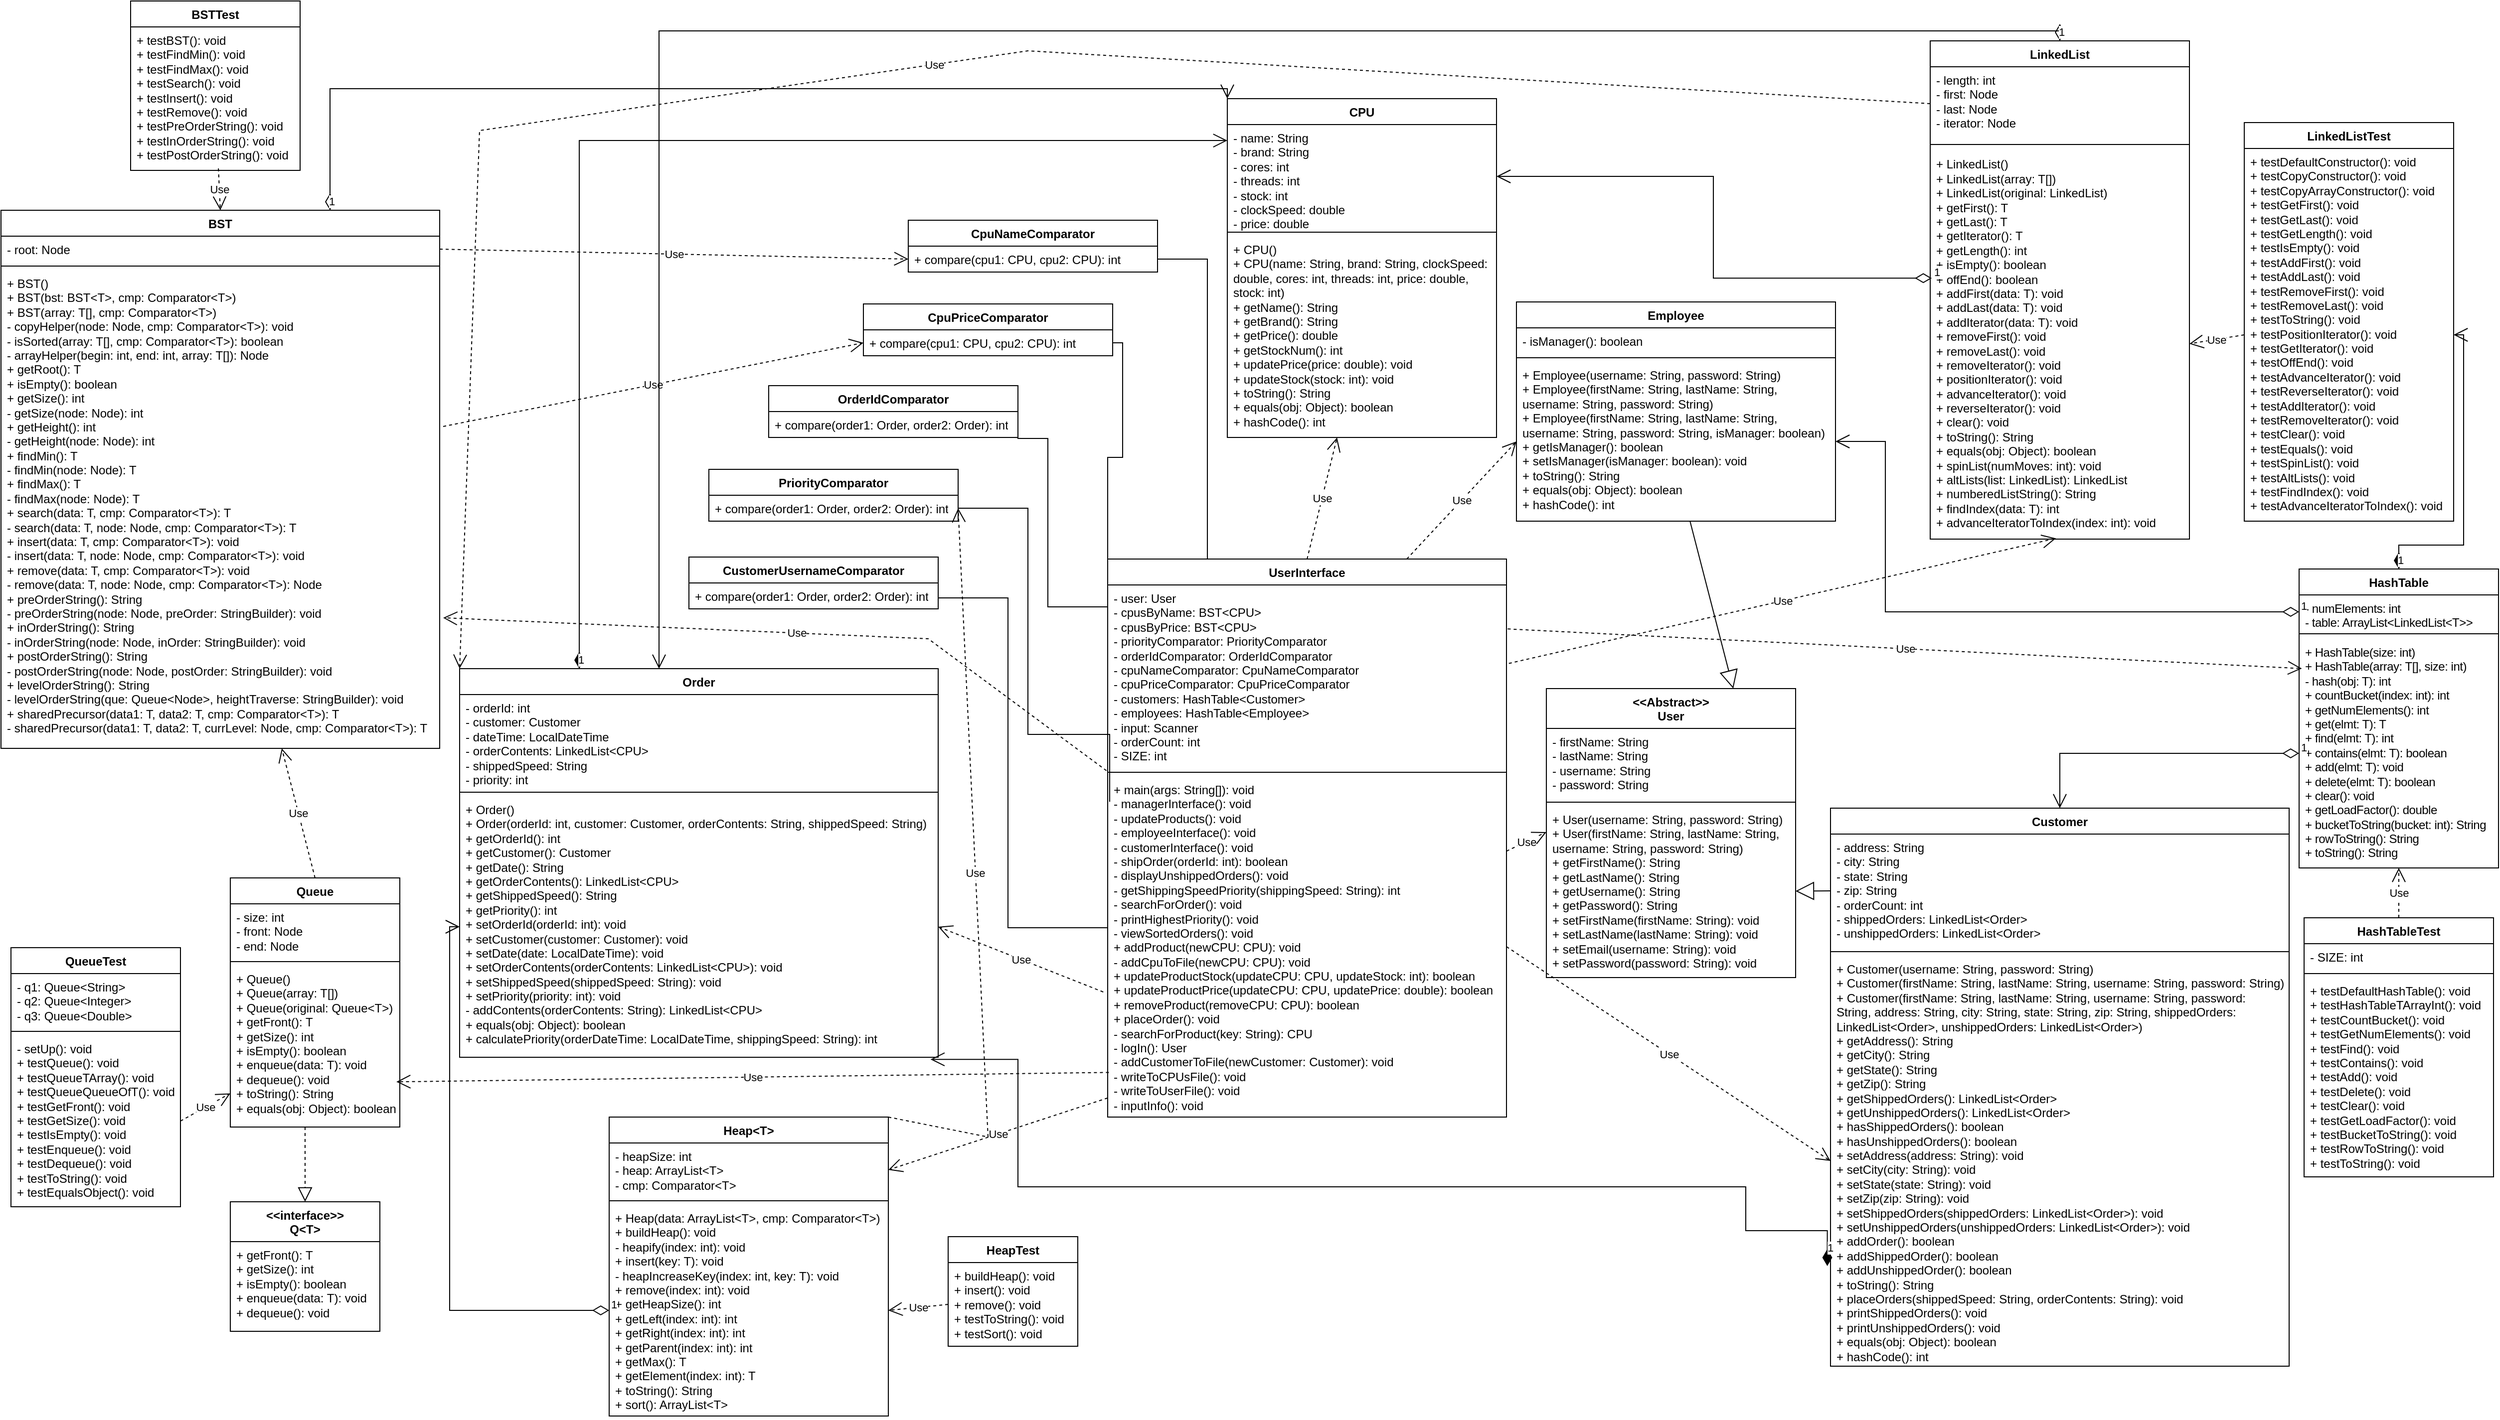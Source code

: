 <mxfile version="24.2.0" type="github">
  <diagram name="Page-1" id="VIbLfAjZlDnv_QIKt-9u">
    <mxGraphModel dx="3749" dy="2177" grid="1" gridSize="10" guides="1" tooltips="1" connect="1" arrows="1" fold="1" page="1" pageScale="1" pageWidth="850" pageHeight="1100" math="0" shadow="0">
      <root>
        <mxCell id="0" />
        <mxCell id="1" parent="0" />
        <mxCell id="pu-xaRb8zsEWkZCLDYAN-13" value="CPU" style="swimlane;fontStyle=1;align=center;verticalAlign=top;childLayout=stackLayout;horizontal=1;startSize=26;horizontalStack=0;resizeParent=1;resizeParentMax=0;resizeLast=0;collapsible=1;marginBottom=0;whiteSpace=wrap;html=1;" parent="1" vertex="1">
          <mxGeometry x="-60" y="-802" width="270" height="340" as="geometry" />
        </mxCell>
        <mxCell id="pu-xaRb8zsEWkZCLDYAN-14" value="&lt;div&gt;- name: String&lt;/div&gt;&lt;div&gt;- brand: String&lt;/div&gt;&lt;div&gt;- cores: int&lt;/div&gt;&lt;div&gt;- threads: int&lt;/div&gt;&lt;div&gt;- stock: int&lt;/div&gt;&lt;div&gt;- clockSpeed: double&lt;/div&gt;&lt;div&gt;- price: double&lt;/div&gt;" style="text;strokeColor=none;fillColor=none;align=left;verticalAlign=top;spacingLeft=4;spacingRight=4;overflow=hidden;rotatable=0;points=[[0,0.5],[1,0.5]];portConstraint=eastwest;whiteSpace=wrap;html=1;" parent="pu-xaRb8zsEWkZCLDYAN-13" vertex="1">
          <mxGeometry y="26" width="270" height="104" as="geometry" />
        </mxCell>
        <mxCell id="pu-xaRb8zsEWkZCLDYAN-15" value="" style="line;strokeWidth=1;fillColor=none;align=left;verticalAlign=middle;spacingTop=-1;spacingLeft=3;spacingRight=3;rotatable=0;labelPosition=right;points=[];portConstraint=eastwest;strokeColor=inherit;" parent="pu-xaRb8zsEWkZCLDYAN-13" vertex="1">
          <mxGeometry y="130" width="270" height="8" as="geometry" />
        </mxCell>
        <mxCell id="pu-xaRb8zsEWkZCLDYAN-16" value="&lt;div&gt;+ CPU()&lt;/div&gt;&lt;div&gt;+ CPU(name: String, brand: String, clockSpeed: double, cores: int, threads: int, price: double, stock: int)&lt;/div&gt;&lt;div&gt;+ getName(): String&lt;/div&gt;&lt;div&gt;+ getBrand(): String&lt;/div&gt;&lt;div&gt;+ getPrice(): double&lt;/div&gt;&lt;div&gt;+ getStockNum(): int&lt;/div&gt;&lt;div&gt;&lt;span style=&quot;background-color: initial;&quot;&gt;+ updatePrice(price: double): void&lt;/span&gt;&lt;/div&gt;&lt;div&gt;+ updateStock(stock: int): void&lt;/div&gt;&lt;div&gt;+ toString(): String&lt;/div&gt;&lt;div&gt;+ equals(obj: Object): boolean&lt;/div&gt;&lt;div&gt;+ hashCode(): int&lt;/div&gt;" style="text;strokeColor=none;fillColor=none;align=left;verticalAlign=top;spacingLeft=4;spacingRight=4;overflow=hidden;rotatable=0;points=[[0,0.5],[1,0.5]];portConstraint=eastwest;whiteSpace=wrap;html=1;" parent="pu-xaRb8zsEWkZCLDYAN-13" vertex="1">
          <mxGeometry y="138" width="270" height="202" as="geometry" />
        </mxCell>
        <mxCell id="pu-xaRb8zsEWkZCLDYAN-17" value="Customer" style="swimlane;fontStyle=1;align=center;verticalAlign=top;childLayout=stackLayout;horizontal=1;startSize=26;horizontalStack=0;resizeParent=1;resizeParentMax=0;resizeLast=0;collapsible=1;marginBottom=0;whiteSpace=wrap;html=1;" parent="1" vertex="1">
          <mxGeometry x="545" y="-90" width="460" height="560" as="geometry" />
        </mxCell>
        <mxCell id="pu-xaRb8zsEWkZCLDYAN-18" value="&lt;div&gt;&lt;div&gt;&lt;div&gt;- address: String&lt;/div&gt;&lt;div&gt;- city: String&lt;/div&gt;&lt;div&gt;- state: String&lt;/div&gt;&lt;div&gt;- zip: String&lt;/div&gt;&lt;div&gt;- orderCount: int&lt;/div&gt;&lt;div&gt;- shippedOrders: LinkedList&amp;lt;Order&amp;gt;&lt;/div&gt;&lt;div&gt;- unshippedOrders: LinkedList&amp;lt;Order&amp;gt;&lt;/div&gt;&lt;/div&gt;&lt;/div&gt;" style="text;strokeColor=none;fillColor=none;align=left;verticalAlign=top;spacingLeft=4;spacingRight=4;overflow=hidden;rotatable=0;points=[[0,0.5],[1,0.5]];portConstraint=eastwest;whiteSpace=wrap;html=1;" parent="pu-xaRb8zsEWkZCLDYAN-17" vertex="1">
          <mxGeometry y="26" width="460" height="114" as="geometry" />
        </mxCell>
        <mxCell id="pu-xaRb8zsEWkZCLDYAN-19" value="" style="line;strokeWidth=1;fillColor=none;align=left;verticalAlign=middle;spacingTop=-1;spacingLeft=3;spacingRight=3;rotatable=0;labelPosition=right;points=[];portConstraint=eastwest;strokeColor=inherit;" parent="pu-xaRb8zsEWkZCLDYAN-17" vertex="1">
          <mxGeometry y="140" width="460" height="8" as="geometry" />
        </mxCell>
        <mxCell id="pu-xaRb8zsEWkZCLDYAN-20" value="&lt;div&gt;+ Customer(username: String, password: String)&lt;/div&gt;&lt;div&gt;+ Customer(firstName: String, lastName: String, username: String, password: String)&lt;/div&gt;&lt;div&gt;+ Customer(firstName: String, lastName: String, username: String, password: String,&amp;nbsp;&lt;span style=&quot;background-color: initial;&quot;&gt;address: String, city: String, state: String, zip: String,&amp;nbsp;&lt;/span&gt;&lt;span style=&quot;background-color: initial;&quot;&gt;shippedOrders: LinkedList&amp;lt;Order&amp;gt;, unshippedOrders: LinkedList&amp;lt;Order&amp;gt;)&lt;/span&gt;&lt;/div&gt;&lt;div&gt;&lt;span style=&quot;background-color: initial;&quot;&gt;+ getAddress(): String&lt;/span&gt;&lt;/div&gt;&lt;div&gt;&lt;span style=&quot;background-color: initial;&quot;&gt;+ getCity(): String&lt;/span&gt;&lt;/div&gt;&lt;div&gt;+ getState(): String&lt;/div&gt;&lt;div&gt;+ getZip(): String&lt;/div&gt;&lt;div&gt;+ getShippedOrders(): LinkedList&amp;lt;Order&amp;gt;&lt;/div&gt;&lt;div&gt;+ getUnshippedOrders(): LinkedList&amp;lt;Order&amp;gt;&lt;/div&gt;&lt;div&gt;+ hasShippedOrders(): boolean&lt;/div&gt;&lt;div&gt;+ hasUnshippedOrders(): boolean&lt;/div&gt;&lt;div&gt;&lt;span style=&quot;background-color: initial;&quot;&gt;+ setAddress(address: String): void&lt;/span&gt;&lt;/div&gt;&lt;div&gt;+ setCity(city: String): void&lt;/div&gt;&lt;div&gt;+ setState(state: String): void&lt;/div&gt;&lt;div&gt;+ setZip(zip: String): void&lt;/div&gt;&lt;div&gt;+ setShippedOrders(shippedOrders: LinkedList&amp;lt;Order&amp;gt;): void&lt;/div&gt;&lt;div&gt;+ setUnshippedOrders(unshippedOrders: LinkedList&amp;lt;Order&amp;gt;): void&lt;/div&gt;&lt;div&gt;+ addOrder(): boolean&lt;/div&gt;&lt;div&gt;+ addShippedOrder(): boolean&lt;/div&gt;&lt;div&gt;+ addUnshippedOrder(): boolean&lt;/div&gt;&lt;div&gt;&lt;span style=&quot;background-color: initial;&quot;&gt;+ toString(): String&lt;/span&gt;&lt;/div&gt;&lt;div&gt;+ placeOrders(shippedSpeed: String, orderContents: String): void&amp;nbsp;&lt;/div&gt;&lt;div&gt;&lt;span style=&quot;background-color: initial;&quot;&gt;+ printShippedOrders(): void&lt;/span&gt;&lt;/div&gt;&lt;div&gt;+ printUnshippedOrders(): void&lt;/div&gt;&lt;div&gt;+ equals(obj: Object): boolean&lt;/div&gt;&lt;div&gt;+ hashCode(): int&lt;/div&gt;" style="text;strokeColor=none;fillColor=none;align=left;verticalAlign=top;spacingLeft=4;spacingRight=4;overflow=hidden;rotatable=0;points=[[0,0.5],[1,0.5]];portConstraint=eastwest;whiteSpace=wrap;html=1;" parent="pu-xaRb8zsEWkZCLDYAN-17" vertex="1">
          <mxGeometry y="148" width="460" height="412" as="geometry" />
        </mxCell>
        <mxCell id="pu-xaRb8zsEWkZCLDYAN-25" value="Employee" style="swimlane;fontStyle=1;align=center;verticalAlign=top;childLayout=stackLayout;horizontal=1;startSize=26;horizontalStack=0;resizeParent=1;resizeParentMax=0;resizeLast=0;collapsible=1;marginBottom=0;whiteSpace=wrap;html=1;" parent="1" vertex="1">
          <mxGeometry x="230" y="-598" width="320" height="220" as="geometry" />
        </mxCell>
        <mxCell id="pu-xaRb8zsEWkZCLDYAN-26" value="- isManager(): boolean" style="text;strokeColor=none;fillColor=none;align=left;verticalAlign=top;spacingLeft=4;spacingRight=4;overflow=hidden;rotatable=0;points=[[0,0.5],[1,0.5]];portConstraint=eastwest;whiteSpace=wrap;html=1;" parent="pu-xaRb8zsEWkZCLDYAN-25" vertex="1">
          <mxGeometry y="26" width="320" height="26" as="geometry" />
        </mxCell>
        <mxCell id="pu-xaRb8zsEWkZCLDYAN-27" value="" style="line;strokeWidth=1;fillColor=none;align=left;verticalAlign=middle;spacingTop=-1;spacingLeft=3;spacingRight=3;rotatable=0;labelPosition=right;points=[];portConstraint=eastwest;strokeColor=inherit;" parent="pu-xaRb8zsEWkZCLDYAN-25" vertex="1">
          <mxGeometry y="52" width="320" height="8" as="geometry" />
        </mxCell>
        <mxCell id="pu-xaRb8zsEWkZCLDYAN-28" value="&lt;div&gt;+ Employee(username: String, password: String)&lt;/div&gt;&lt;div&gt;+ Employee(firstName: String, lastName: String, username: String, password: String)&lt;/div&gt;&lt;div&gt;+ Employee(firstName: String, lastName: String, username: String, password: String, isManager: boolean)&lt;/div&gt;&lt;div&gt;+ getIsManager(): boolean&lt;/div&gt;&lt;div&gt;+ setIsManager(isManager: boolean): void&lt;/div&gt;&lt;div&gt;+ toString(): String&lt;/div&gt;&lt;div&gt;+ equals(obj: Object): boolean&lt;/div&gt;&lt;div&gt;+ hashCode(): int&lt;/div&gt;" style="text;strokeColor=none;fillColor=none;align=left;verticalAlign=top;spacingLeft=4;spacingRight=4;overflow=hidden;rotatable=0;points=[[0,0.5],[1,0.5]];portConstraint=eastwest;whiteSpace=wrap;html=1;" parent="pu-xaRb8zsEWkZCLDYAN-25" vertex="1">
          <mxGeometry y="60" width="320" height="160" as="geometry" />
        </mxCell>
        <mxCell id="pu-xaRb8zsEWkZCLDYAN-33" value="HashTable" style="swimlane;fontStyle=1;align=center;verticalAlign=top;childLayout=stackLayout;horizontal=1;startSize=26;horizontalStack=0;resizeParent=1;resizeParentMax=0;resizeLast=0;collapsible=1;marginBottom=0;whiteSpace=wrap;html=1;" parent="1" vertex="1">
          <mxGeometry x="1015" y="-330" width="200" height="300" as="geometry" />
        </mxCell>
        <mxCell id="pu-xaRb8zsEWkZCLDYAN-34" value="&lt;font style=&quot;font-size: 12px;&quot; face=&quot;Helvetica&quot;&gt;&lt;span style=&quot;letter-spacing: -0.24px; white-space: pre;&quot;&gt;- numElements: int               &lt;br&gt;&lt;/span&gt;&lt;span style=&quot;letter-spacing: -0.24px; white-space: pre;&quot;&gt;- table: ArrayList&amp;lt;LinkedList&amp;lt;T&amp;gt;&amp;gt;&lt;/span&gt;&lt;/font&gt;" style="text;strokeColor=none;fillColor=none;align=left;verticalAlign=top;spacingLeft=4;spacingRight=4;overflow=hidden;rotatable=0;points=[[0,0.5],[1,0.5]];portConstraint=eastwest;whiteSpace=wrap;html=1;" parent="pu-xaRb8zsEWkZCLDYAN-33" vertex="1">
          <mxGeometry y="26" width="200" height="34" as="geometry" />
        </mxCell>
        <mxCell id="pu-xaRb8zsEWkZCLDYAN-35" value="" style="line;strokeWidth=1;fillColor=none;align=left;verticalAlign=middle;spacingTop=-1;spacingLeft=3;spacingRight=3;rotatable=0;labelPosition=right;points=[];portConstraint=eastwest;strokeColor=inherit;" parent="pu-xaRb8zsEWkZCLDYAN-33" vertex="1">
          <mxGeometry y="60" width="200" height="10" as="geometry" />
        </mxCell>
        <mxCell id="pu-xaRb8zsEWkZCLDYAN-36" value="&lt;span style=&quot;letter-spacing: -0.24px; white-space: pre;&quot;&gt;+ HashTable(size: int)&lt;br&gt;+ HashTable(array: T[], size: int)&lt;br&gt;- hash(obj: T): int&lt;br&gt;+ countBucket(index: int): int&lt;br&gt;+ getNumElements(): int&lt;br&gt;+ get(elmt: T): T&lt;br&gt;+ find(elmt: T): int&lt;br&gt;+ contains(elmt: T): boolean&lt;br&gt;+ add(elmt: T): void&lt;br&gt;+ delete(elmt: T): boolean&lt;br&gt;+ clear(): void&lt;br&gt;+ getLoadFactor(): double&lt;br&gt;+ bucketToString(bucket: int): String&lt;br&gt;+ rowToString(): String&lt;br&gt;+ toString(): String&lt;/span&gt;" style="text;strokeColor=none;fillColor=none;align=left;verticalAlign=top;spacingLeft=4;spacingRight=4;overflow=hidden;rotatable=0;points=[[0,0.5],[1,0.5]];portConstraint=eastwest;whiteSpace=wrap;html=1;" parent="pu-xaRb8zsEWkZCLDYAN-33" vertex="1">
          <mxGeometry y="70" width="200" height="230" as="geometry" />
        </mxCell>
        <mxCell id="pu-xaRb8zsEWkZCLDYAN-37" value="BST" style="swimlane;fontStyle=1;align=center;verticalAlign=top;childLayout=stackLayout;horizontal=1;startSize=26;horizontalStack=0;resizeParent=1;resizeParentMax=0;resizeLast=0;collapsible=1;marginBottom=0;whiteSpace=wrap;html=1;" parent="1" vertex="1">
          <mxGeometry x="-1290" y="-690" width="440" height="540" as="geometry" />
        </mxCell>
        <mxCell id="pu-xaRb8zsEWkZCLDYAN-38" value="&lt;span style=&quot;white-space: pre; background-color: rgb(255, 255, 255);&quot;&gt;&lt;font style=&quot;font-size: 12px;&quot; face=&quot;Helvetica&quot;&gt;- root: Node&lt;/font&gt;&lt;/span&gt;" style="text;strokeColor=none;fillColor=none;align=left;verticalAlign=top;spacingLeft=4;spacingRight=4;overflow=hidden;rotatable=0;points=[[0,0.5],[1,0.5]];portConstraint=eastwest;whiteSpace=wrap;html=1;" parent="pu-xaRb8zsEWkZCLDYAN-37" vertex="1">
          <mxGeometry y="26" width="440" height="26" as="geometry" />
        </mxCell>
        <mxCell id="pu-xaRb8zsEWkZCLDYAN-39" value="" style="line;strokeWidth=1;fillColor=none;align=left;verticalAlign=middle;spacingTop=-1;spacingLeft=3;spacingRight=3;rotatable=0;labelPosition=right;points=[];portConstraint=eastwest;strokeColor=inherit;" parent="pu-xaRb8zsEWkZCLDYAN-37" vertex="1">
          <mxGeometry y="52" width="440" height="8" as="geometry" />
        </mxCell>
        <mxCell id="pu-xaRb8zsEWkZCLDYAN-40" value="&lt;span style=&quot;white-space: pre;&quot;&gt;+ BST()&lt;br&gt;+ BST(bst: BST&amp;lt;T&amp;gt;, cmp: Comparator&amp;lt;T&amp;gt;)&lt;br&gt;+ BST(array: T[], cmp: Comparator&amp;lt;T&amp;gt;)&lt;br&gt;- copyHelper(node: Node, cmp: Comparator&amp;lt;T&amp;gt;): void&lt;br&gt;- isSorted(array: T[], cmp: Comparator&amp;lt;T&amp;gt;): boolean&lt;br&gt;- arrayHelper(begin: int, end: int, array: T[]): Node&lt;br&gt;+ getRoot(): T&lt;br&gt;+ isEmpty(): boolean&lt;br&gt;+ getSize(): int&lt;br&gt;- getSize(node: Node): int&lt;br&gt;+ getHeight(): int&lt;br&gt;- getHeight(node: Node): int&lt;br&gt;+ findMin(): T&lt;br&gt;- findMin(node: Node): T&lt;br&gt;+ findMax(): T&lt;br&gt;- findMax(node: Node): T&lt;br&gt;+ search(data: T, cmp: Comparator&amp;lt;T&amp;gt;): T&lt;br&gt;- search(data: T, node: Node, cmp: Comparator&amp;lt;T&amp;gt;): T&lt;br&gt;+ insert(data: T, cmp: Comparator&amp;lt;T&amp;gt;): void&lt;/span&gt;&lt;div&gt;&lt;span style=&quot;white-space: pre;&quot;&gt;- insert(data: T, node: Node, cmp: Comparator&amp;lt;T&amp;gt;): void&lt;br&gt;+ remove(data: T, cmp: Comparator&amp;lt;T&amp;gt;): void&lt;br&gt;- remove(data: T, node: Node, cmp: Comparator&amp;lt;T&amp;gt;): Node&lt;br&gt;+ preOrderString(): String&lt;br&gt;- preOrderString(node: Node, preOrder: StringBuilder): void&lt;br&gt;+ inOrderString(): String&lt;br&gt;- inOrderString(node: Node, inOrder: StringBuilder): void&lt;br&gt;+ postOrderString(): String&lt;br&gt;- postOrderString(node: Node, postOrder: StringBuilder): void&lt;br&gt;+ levelOrderString(): String&lt;br&gt;- levelOrderString(que: Queue&amp;lt;Node&amp;gt;, heightTraverse: StringBuilder): void&lt;br&gt;+ sharedPrecursor(data1: T, data2: T, cmp: Comparator&amp;lt;T&amp;gt;): T&lt;br&gt;- sharedPrecursor(data1: T, data2: T, currLevel: Node, cmp: Comparator&amp;lt;T&amp;gt;): T&lt;/span&gt;&lt;/div&gt;" style="text;strokeColor=none;fillColor=none;align=left;verticalAlign=top;spacingLeft=4;spacingRight=4;overflow=hidden;rotatable=0;points=[[0,0.5],[1,0.5]];portConstraint=eastwest;whiteSpace=wrap;html=1;" parent="pu-xaRb8zsEWkZCLDYAN-37" vertex="1">
          <mxGeometry y="60" width="440" height="480" as="geometry" />
        </mxCell>
        <mxCell id="pu-xaRb8zsEWkZCLDYAN-41" value="Heap&amp;lt;T&amp;gt;" style="swimlane;fontStyle=1;align=center;verticalAlign=top;childLayout=stackLayout;horizontal=1;startSize=26;horizontalStack=0;resizeParent=1;resizeParentMax=0;resizeLast=0;collapsible=1;marginBottom=0;whiteSpace=wrap;html=1;" parent="1" vertex="1">
          <mxGeometry x="-680" y="220" width="280" height="300" as="geometry" />
        </mxCell>
        <mxCell id="pu-xaRb8zsEWkZCLDYAN-42" value="&lt;div&gt;- heapSize: int&lt;/div&gt;&lt;div&gt;- heap: ArrayList&amp;lt;T&amp;gt;&lt;/div&gt;&lt;div&gt;- cmp: Comparator&amp;lt;T&amp;gt;&lt;/div&gt;" style="text;strokeColor=none;fillColor=none;align=left;verticalAlign=top;spacingLeft=4;spacingRight=4;overflow=hidden;rotatable=0;points=[[0,0.5],[1,0.5]];portConstraint=eastwest;whiteSpace=wrap;html=1;" parent="pu-xaRb8zsEWkZCLDYAN-41" vertex="1">
          <mxGeometry y="26" width="280" height="54" as="geometry" />
        </mxCell>
        <mxCell id="pu-xaRb8zsEWkZCLDYAN-43" value="" style="line;strokeWidth=1;fillColor=none;align=left;verticalAlign=middle;spacingTop=-1;spacingLeft=3;spacingRight=3;rotatable=0;labelPosition=right;points=[];portConstraint=eastwest;strokeColor=inherit;" parent="pu-xaRb8zsEWkZCLDYAN-41" vertex="1">
          <mxGeometry y="80" width="280" height="8" as="geometry" />
        </mxCell>
        <mxCell id="pu-xaRb8zsEWkZCLDYAN-44" value="&lt;div&gt;+ Heap(data: ArrayList&amp;lt;T&amp;gt;, cmp: Comparator&amp;lt;T&amp;gt;)&lt;/div&gt;&lt;div&gt;+ buildHeap(): void&lt;/div&gt;&lt;div&gt;- heapify(index: int): void&lt;/div&gt;&lt;div&gt;+ insert(key: T): void&lt;/div&gt;&lt;div&gt;- heapIncreaseKey(index: int, key: T): void&lt;/div&gt;&lt;div&gt;+ remove(index: int): void&lt;/div&gt;&lt;div&gt;+ getHeapSize(): int&lt;/div&gt;&lt;div&gt;+ getLeft(index: int): int&lt;/div&gt;&lt;div&gt;+ getRight(index: int): int&lt;/div&gt;&lt;div&gt;+ getParent(index: int): int&lt;/div&gt;&lt;div&gt;+ getMax(): T&lt;/div&gt;&lt;div&gt;+ getElement(index: int): T&lt;/div&gt;&lt;div&gt;+ toString(): String&lt;/div&gt;&lt;div&gt;+ sort(): ArrayList&amp;lt;T&amp;gt;&lt;/div&gt;" style="text;strokeColor=none;fillColor=none;align=left;verticalAlign=top;spacingLeft=4;spacingRight=4;overflow=hidden;rotatable=0;points=[[0,0.5],[1,0.5]];portConstraint=eastwest;whiteSpace=wrap;html=1;" parent="pu-xaRb8zsEWkZCLDYAN-41" vertex="1">
          <mxGeometry y="88" width="280" height="212" as="geometry" />
        </mxCell>
        <mxCell id="pu-xaRb8zsEWkZCLDYAN-45" value="Order" style="swimlane;fontStyle=1;align=center;verticalAlign=top;childLayout=stackLayout;horizontal=1;startSize=26;horizontalStack=0;resizeParent=1;resizeParentMax=0;resizeLast=0;collapsible=1;marginBottom=0;whiteSpace=wrap;html=1;" parent="1" vertex="1">
          <mxGeometry x="-830" y="-230" width="480" height="390" as="geometry" />
        </mxCell>
        <mxCell id="pu-xaRb8zsEWkZCLDYAN-46" value="&lt;div&gt;- orderId: int&lt;/div&gt;&lt;div&gt;- customer: Customer&lt;/div&gt;&lt;div&gt;&lt;span style=&quot;background-color: initial;&quot;&gt;- dateTime: LocalDateTime&lt;/span&gt;&lt;/div&gt;&lt;div&gt;&lt;span style=&quot;background-color: initial;&quot;&gt;- orderContents: LinkedList&amp;lt;CPU&amp;gt;&lt;/span&gt;&lt;/div&gt;&lt;div&gt;- shippedSpeed: String&lt;/div&gt;&lt;div&gt;- priority: int&lt;/div&gt;" style="text;strokeColor=none;fillColor=none;align=left;verticalAlign=top;spacingLeft=4;spacingRight=4;overflow=hidden;rotatable=0;points=[[0,0.5],[1,0.5]];portConstraint=eastwest;whiteSpace=wrap;html=1;" parent="pu-xaRb8zsEWkZCLDYAN-45" vertex="1">
          <mxGeometry y="26" width="480" height="94" as="geometry" />
        </mxCell>
        <mxCell id="pu-xaRb8zsEWkZCLDYAN-47" value="" style="line;strokeWidth=1;fillColor=none;align=left;verticalAlign=middle;spacingTop=-1;spacingLeft=3;spacingRight=3;rotatable=0;labelPosition=right;points=[];portConstraint=eastwest;strokeColor=inherit;" parent="pu-xaRb8zsEWkZCLDYAN-45" vertex="1">
          <mxGeometry y="120" width="480" height="8" as="geometry" />
        </mxCell>
        <mxCell id="pu-xaRb8zsEWkZCLDYAN-48" value="&lt;div&gt;+ Order()&lt;/div&gt;&lt;div&gt;+ Order(orderId: int, customer: Customer, orderContents: String, shippedSpeed: String)&lt;/div&gt;&lt;div&gt;+ getOrderId(): int&lt;/div&gt;&lt;div&gt;+ getCustomer(): Customer&lt;/div&gt;&lt;div&gt;+ getDate(): String&lt;/div&gt;&lt;div&gt;+ getOrderContents(): LinkedList&amp;lt;CPU&amp;gt;&lt;/div&gt;&lt;div&gt;+ getShippedSpeed(): String&lt;/div&gt;&lt;div&gt;+ getPriority(): int&lt;/div&gt;&lt;div&gt;+ setOrderId(orderId: int): void&lt;/div&gt;&lt;div&gt;+ setCustomer(customer: Customer): void&lt;/div&gt;&lt;div&gt;+ setDate(date: LocalDateTime): void&lt;/div&gt;&lt;div&gt;+ setOrderContents(orderContents: LinkedList&amp;lt;CPU&amp;gt;): void&lt;/div&gt;&lt;div&gt;+ setShippedSpeed(shippedSpeed: String): void&lt;/div&gt;&lt;div&gt;+ setPriority(priority: int): void&lt;/div&gt;&lt;div&gt;- addContents(orderContents: String): LinkedList&amp;lt;CPU&amp;gt;&lt;/div&gt;&lt;div&gt;+ equals(obj: Object): boolean&lt;/div&gt;&lt;div&gt;+ calculatePriority(orderDateTime: LocalDateTime, shippingSpeed: String): int&lt;/div&gt;" style="text;strokeColor=none;fillColor=none;align=left;verticalAlign=top;spacingLeft=4;spacingRight=4;overflow=hidden;rotatable=0;points=[[0,0.5],[1,0.5]];portConstraint=eastwest;whiteSpace=wrap;html=1;" parent="pu-xaRb8zsEWkZCLDYAN-45" vertex="1">
          <mxGeometry y="128" width="480" height="262" as="geometry" />
        </mxCell>
        <mxCell id="YFtOszascWvnbYzOr4F5-1" value="LinkedList" style="swimlane;fontStyle=1;align=center;verticalAlign=top;childLayout=stackLayout;horizontal=1;startSize=26;horizontalStack=0;resizeParent=1;resizeParentMax=0;resizeLast=0;collapsible=1;marginBottom=0;whiteSpace=wrap;html=1;" parent="1" vertex="1">
          <mxGeometry x="645" y="-860" width="260" height="500" as="geometry" />
        </mxCell>
        <mxCell id="YFtOszascWvnbYzOr4F5-2" value="- length: int&lt;div&gt;- first: Node&lt;/div&gt;&lt;div&gt;- last: Node&lt;/div&gt;&lt;div&gt;- iterator: Node&lt;/div&gt;" style="text;strokeColor=none;fillColor=none;align=left;verticalAlign=top;spacingLeft=4;spacingRight=4;overflow=hidden;rotatable=0;points=[[0,0.5],[1,0.5]];portConstraint=eastwest;whiteSpace=wrap;html=1;" parent="YFtOszascWvnbYzOr4F5-1" vertex="1">
          <mxGeometry y="26" width="260" height="74" as="geometry" />
        </mxCell>
        <mxCell id="YFtOszascWvnbYzOr4F5-3" value="" style="line;strokeWidth=1;fillColor=none;align=left;verticalAlign=middle;spacingTop=-1;spacingLeft=3;spacingRight=3;rotatable=0;labelPosition=right;points=[];portConstraint=eastwest;strokeColor=inherit;" parent="YFtOszascWvnbYzOr4F5-1" vertex="1">
          <mxGeometry y="100" width="260" height="8" as="geometry" />
        </mxCell>
        <mxCell id="YFtOszascWvnbYzOr4F5-4" value="+ LinkedList()&lt;div&gt;+ LinkedList(array: T[])&lt;/div&gt;&lt;div&gt;+ LinkedList(original: LinkedList)&lt;/div&gt;&lt;div&gt;+ getFirst(): T&lt;/div&gt;&lt;div&gt;+ getLast(): T&lt;/div&gt;&lt;div&gt;+ getIterator(): T&lt;/div&gt;&lt;div&gt;+ getLength(): int&lt;/div&gt;&lt;div&gt;+ isEmpty(): boolean&lt;/div&gt;&lt;div&gt;+ offEnd(): boolean&lt;/div&gt;&lt;div&gt;+ addFirst(data: T): void&lt;/div&gt;&lt;div&gt;+ addLast(data: T): void&lt;/div&gt;&lt;div&gt;+ addIterator(data: T): void&lt;/div&gt;&lt;div&gt;+ removeFirst(): void&lt;/div&gt;&lt;div&gt;+ removeLast(): void&lt;/div&gt;&lt;div&gt;+ removeIterator(): void&lt;/div&gt;&lt;div&gt;+ positionIterator(): void&lt;/div&gt;&lt;div&gt;+ advanceIterator(): void&lt;/div&gt;&lt;div&gt;+ reverseIterator(): void&lt;/div&gt;&lt;div&gt;+ clear(): void&lt;/div&gt;&lt;div&gt;+ toString(): String&lt;/div&gt;&lt;div&gt;+ equals(obj: Object): boolean&lt;/div&gt;&lt;div&gt;+ spinList(numMoves: int): void&lt;/div&gt;&lt;div&gt;+ altLists(list: LinkedList): LinkedList&lt;/div&gt;&lt;div&gt;+ numberedListString(): String&lt;/div&gt;&lt;div&gt;+ findIndex(data: T): int&lt;/div&gt;&lt;div&gt;+ advanceIteratorToIndex(index: int): void&lt;/div&gt;" style="text;strokeColor=none;fillColor=none;align=left;verticalAlign=middle;spacingLeft=4;spacingRight=4;overflow=hidden;rotatable=0;points=[[0,0.5],[1,0.5]];portConstraint=eastwest;whiteSpace=wrap;html=1;" parent="YFtOszascWvnbYzOr4F5-1" vertex="1">
          <mxGeometry y="108" width="260" height="392" as="geometry" />
        </mxCell>
        <mxCell id="Vfc2U9rWQ-liJhO9Auyf-9" value="&lt;div&gt;&amp;lt;&amp;lt;Abstract&amp;gt;&amp;gt;&lt;/div&gt;&lt;div&gt;&lt;span style=&quot;background-color: initial;&quot;&gt;User&lt;/span&gt;&lt;/div&gt;" style="swimlane;fontStyle=1;align=center;verticalAlign=top;childLayout=stackLayout;horizontal=1;startSize=40;horizontalStack=0;resizeParent=1;resizeParentMax=0;resizeLast=0;collapsible=1;marginBottom=0;whiteSpace=wrap;html=1;" parent="1" vertex="1">
          <mxGeometry x="260" y="-210" width="250" height="290" as="geometry" />
        </mxCell>
        <mxCell id="Vfc2U9rWQ-liJhO9Auyf-10" value="&lt;div&gt;- firstName: String&lt;/div&gt;&lt;div&gt;- lastName: String&lt;/div&gt;&lt;div&gt;- username: String&lt;/div&gt;&lt;div&gt;&lt;span style=&quot;background-color: initial;&quot;&gt;- password: String&lt;/span&gt;&lt;/div&gt;" style="text;strokeColor=none;fillColor=none;align=left;verticalAlign=top;spacingLeft=4;spacingRight=4;overflow=hidden;rotatable=0;points=[[0,0.5],[1,0.5]];portConstraint=eastwest;whiteSpace=wrap;html=1;" parent="Vfc2U9rWQ-liJhO9Auyf-9" vertex="1">
          <mxGeometry y="40" width="250" height="70" as="geometry" />
        </mxCell>
        <mxCell id="Vfc2U9rWQ-liJhO9Auyf-11" value="" style="line;strokeWidth=1;fillColor=none;align=left;verticalAlign=middle;spacingTop=-1;spacingLeft=3;spacingRight=3;rotatable=0;labelPosition=right;points=[];portConstraint=eastwest;strokeColor=inherit;" parent="Vfc2U9rWQ-liJhO9Auyf-9" vertex="1">
          <mxGeometry y="110" width="250" height="8" as="geometry" />
        </mxCell>
        <mxCell id="Vfc2U9rWQ-liJhO9Auyf-12" value="&lt;div&gt;+ User(username: String, password: String)&lt;/div&gt;&lt;div&gt;+ User(firstName: String, lastName: String, username: String, password: String)&lt;/div&gt;&lt;div&gt;+ getFirstName(): String&lt;/div&gt;&lt;div&gt;+ getLastName(): String&lt;/div&gt;&lt;div&gt;+ getUsername(): String&lt;/div&gt;&lt;div&gt;+ getPassword(): String&lt;/div&gt;&lt;div&gt;+ setFirstName(firstName: String): void&lt;/div&gt;&lt;div&gt;+ setLastName(lastName: String): void&lt;/div&gt;&lt;div&gt;+ setEmail(username: String): void&lt;/div&gt;&lt;div&gt;+ setPassword(password: String): void&lt;/div&gt;" style="text;strokeColor=none;fillColor=none;align=left;verticalAlign=top;spacingLeft=4;spacingRight=4;overflow=hidden;rotatable=0;points=[[0,0.5],[1,0.5]];portConstraint=eastwest;whiteSpace=wrap;html=1;" parent="Vfc2U9rWQ-liJhO9Auyf-9" vertex="1">
          <mxGeometry y="118" width="250" height="172" as="geometry" />
        </mxCell>
        <mxCell id="gGKqCEldxYjhQT9R2nt3-6" value="CustomerUsernameComparator" style="swimlane;fontStyle=1;align=center;verticalAlign=top;childLayout=stackLayout;horizontal=1;startSize=26;horizontalStack=0;resizeParent=1;resizeParentMax=0;resizeLast=0;collapsible=1;marginBottom=0;whiteSpace=wrap;html=1;" parent="1" vertex="1">
          <mxGeometry x="-600" y="-342" width="250" height="52" as="geometry" />
        </mxCell>
        <mxCell id="gGKqCEldxYjhQT9R2nt3-7" value="+ compare(order1: Order, order2: Order): int" style="text;strokeColor=none;fillColor=none;align=left;verticalAlign=top;spacingLeft=4;spacingRight=4;overflow=hidden;rotatable=0;points=[[0,0.5],[1,0.5]];portConstraint=eastwest;whiteSpace=wrap;html=1;" parent="gGKqCEldxYjhQT9R2nt3-6" vertex="1">
          <mxGeometry y="26" width="250" height="26" as="geometry" />
        </mxCell>
        <mxCell id="gGKqCEldxYjhQT9R2nt3-8" value="PriorityComparator" style="swimlane;fontStyle=1;align=center;verticalAlign=top;childLayout=stackLayout;horizontal=1;startSize=26;horizontalStack=0;resizeParent=1;resizeParentMax=0;resizeLast=0;collapsible=1;marginBottom=0;whiteSpace=wrap;html=1;" parent="1" vertex="1">
          <mxGeometry x="-580" y="-430" width="250" height="52" as="geometry" />
        </mxCell>
        <mxCell id="gGKqCEldxYjhQT9R2nt3-9" value="+ compare(order1: Order, order2: Order): int" style="text;strokeColor=none;fillColor=none;align=left;verticalAlign=top;spacingLeft=4;spacingRight=4;overflow=hidden;rotatable=0;points=[[0,0.5],[1,0.5]];portConstraint=eastwest;whiteSpace=wrap;html=1;" parent="gGKqCEldxYjhQT9R2nt3-8" vertex="1">
          <mxGeometry y="26" width="250" height="26" as="geometry" />
        </mxCell>
        <mxCell id="gGKqCEldxYjhQT9R2nt3-10" value="OrderIdComparator" style="swimlane;fontStyle=1;align=center;verticalAlign=top;childLayout=stackLayout;horizontal=1;startSize=26;horizontalStack=0;resizeParent=1;resizeParentMax=0;resizeLast=0;collapsible=1;marginBottom=0;whiteSpace=wrap;html=1;" parent="1" vertex="1">
          <mxGeometry x="-520" y="-514" width="250" height="52" as="geometry" />
        </mxCell>
        <mxCell id="gGKqCEldxYjhQT9R2nt3-11" value="+ compare(order1: Order, order2: Order): int" style="text;strokeColor=none;fillColor=none;align=left;verticalAlign=top;spacingLeft=4;spacingRight=4;overflow=hidden;rotatable=0;points=[[0,0.5],[1,0.5]];portConstraint=eastwest;whiteSpace=wrap;html=1;" parent="gGKqCEldxYjhQT9R2nt3-10" vertex="1">
          <mxGeometry y="26" width="250" height="26" as="geometry" />
        </mxCell>
        <mxCell id="gGKqCEldxYjhQT9R2nt3-12" value="BSTTest" style="swimlane;fontStyle=1;align=center;verticalAlign=top;childLayout=stackLayout;horizontal=1;startSize=26;horizontalStack=0;resizeParent=1;resizeParentMax=0;resizeLast=0;collapsible=1;marginBottom=0;whiteSpace=wrap;html=1;" parent="1" vertex="1">
          <mxGeometry x="-1160" y="-900" width="170" height="170" as="geometry" />
        </mxCell>
        <mxCell id="gGKqCEldxYjhQT9R2nt3-13" value="&lt;div&gt;+ testBST(): void&lt;/div&gt;&lt;div&gt;+ testFindMin(): void&lt;/div&gt;&lt;div&gt;+ testFindMax(): void&lt;/div&gt;&lt;div&gt;+ testSearch(): void&lt;/div&gt;&lt;div&gt;+ testInsert(): void&lt;/div&gt;&lt;div&gt;+ testRemove(): void&lt;/div&gt;&lt;div&gt;+ testPreOrderString(): void&lt;/div&gt;&lt;div&gt;+ testInOrderString(): void&lt;/div&gt;&lt;div&gt;+ testPostOrderString(): void&lt;/div&gt;" style="text;strokeColor=none;fillColor=none;align=left;verticalAlign=top;spacingLeft=4;spacingRight=4;overflow=hidden;rotatable=0;points=[[0,0.5],[1,0.5]];portConstraint=eastwest;whiteSpace=wrap;html=1;" parent="gGKqCEldxYjhQT9R2nt3-12" vertex="1">
          <mxGeometry y="26" width="170" height="144" as="geometry" />
        </mxCell>
        <mxCell id="gGKqCEldxYjhQT9R2nt3-14" value="CpuNameComparator" style="swimlane;fontStyle=1;align=center;verticalAlign=top;childLayout=stackLayout;horizontal=1;startSize=26;horizontalStack=0;resizeParent=1;resizeParentMax=0;resizeLast=0;collapsible=1;marginBottom=0;whiteSpace=wrap;html=1;" parent="1" vertex="1">
          <mxGeometry x="-380" y="-680" width="250" height="52" as="geometry" />
        </mxCell>
        <mxCell id="gGKqCEldxYjhQT9R2nt3-15" value="+ compare(cpu1: CPU, cpu2: CPU): int" style="text;strokeColor=none;fillColor=none;align=left;verticalAlign=top;spacingLeft=4;spacingRight=4;overflow=hidden;rotatable=0;points=[[0,0.5],[1,0.5]];portConstraint=eastwest;whiteSpace=wrap;html=1;" parent="gGKqCEldxYjhQT9R2nt3-14" vertex="1">
          <mxGeometry y="26" width="250" height="26" as="geometry" />
        </mxCell>
        <mxCell id="gGKqCEldxYjhQT9R2nt3-16" value="CpuPriceComparator" style="swimlane;fontStyle=1;align=center;verticalAlign=top;childLayout=stackLayout;horizontal=1;startSize=26;horizontalStack=0;resizeParent=1;resizeParentMax=0;resizeLast=0;collapsible=1;marginBottom=0;whiteSpace=wrap;html=1;" parent="1" vertex="1">
          <mxGeometry x="-425" y="-596" width="250" height="52" as="geometry" />
        </mxCell>
        <mxCell id="gGKqCEldxYjhQT9R2nt3-17" value="+ compare(cpu1: CPU, cpu2: CPU): int" style="text;strokeColor=none;fillColor=none;align=left;verticalAlign=top;spacingLeft=4;spacingRight=4;overflow=hidden;rotatable=0;points=[[0,0.5],[1,0.5]];portConstraint=eastwest;whiteSpace=wrap;html=1;" parent="gGKqCEldxYjhQT9R2nt3-16" vertex="1">
          <mxGeometry y="26" width="250" height="26" as="geometry" />
        </mxCell>
        <mxCell id="gGKqCEldxYjhQT9R2nt3-18" value="HashTableTest" style="swimlane;fontStyle=1;align=center;verticalAlign=top;childLayout=stackLayout;horizontal=1;startSize=26;horizontalStack=0;resizeParent=1;resizeParentMax=0;resizeLast=0;collapsible=1;marginBottom=0;whiteSpace=wrap;html=1;" parent="1" vertex="1">
          <mxGeometry x="1020" y="20" width="190" height="260" as="geometry" />
        </mxCell>
        <mxCell id="gGKqCEldxYjhQT9R2nt3-19" value="- SIZE: int" style="text;strokeColor=none;fillColor=none;align=left;verticalAlign=top;spacingLeft=4;spacingRight=4;overflow=hidden;rotatable=0;points=[[0,0.5],[1,0.5]];portConstraint=eastwest;whiteSpace=wrap;html=1;" parent="gGKqCEldxYjhQT9R2nt3-18" vertex="1">
          <mxGeometry y="26" width="190" height="26" as="geometry" />
        </mxCell>
        <mxCell id="gGKqCEldxYjhQT9R2nt3-20" value="" style="line;strokeWidth=1;fillColor=none;align=left;verticalAlign=middle;spacingTop=-1;spacingLeft=3;spacingRight=3;rotatable=0;labelPosition=right;points=[];portConstraint=eastwest;strokeColor=inherit;" parent="gGKqCEldxYjhQT9R2nt3-18" vertex="1">
          <mxGeometry y="52" width="190" height="8" as="geometry" />
        </mxCell>
        <mxCell id="gGKqCEldxYjhQT9R2nt3-21" value="&lt;div&gt;+ testDefaultHashTable(): void&lt;/div&gt;&lt;div&gt;+ testHashTableTArrayInt(): void&lt;/div&gt;&lt;div&gt;+ testCountBucket(): void&lt;/div&gt;&lt;div&gt;+ testGetNumElements(): void&lt;/div&gt;&lt;div&gt;+ testFind(): void&lt;/div&gt;&lt;div&gt;+ testContains(): void&lt;/div&gt;&lt;div&gt;+ testAdd(): void&lt;/div&gt;&lt;div&gt;+ testDelete(): void&lt;/div&gt;&lt;div&gt;+ testClear(): void&lt;/div&gt;&lt;div&gt;+ testGetLoadFactor(): void&lt;/div&gt;&lt;div&gt;+ testBucketToString(): void&lt;/div&gt;&lt;div&gt;+ testRowToString(): void&lt;/div&gt;&lt;div&gt;+ testToString(): void&lt;/div&gt;" style="text;strokeColor=none;fillColor=none;align=left;verticalAlign=top;spacingLeft=4;spacingRight=4;overflow=hidden;rotatable=0;points=[[0,0.5],[1,0.5]];portConstraint=eastwest;whiteSpace=wrap;html=1;" parent="gGKqCEldxYjhQT9R2nt3-18" vertex="1">
          <mxGeometry y="60" width="190" height="200" as="geometry" />
        </mxCell>
        <mxCell id="gGKqCEldxYjhQT9R2nt3-23" value="HeapTest" style="swimlane;fontStyle=1;align=center;verticalAlign=top;childLayout=stackLayout;horizontal=1;startSize=26;horizontalStack=0;resizeParent=1;resizeParentMax=0;resizeLast=0;collapsible=1;marginBottom=0;whiteSpace=wrap;html=1;" parent="1" vertex="1">
          <mxGeometry x="-340" y="340" width="130" height="110" as="geometry" />
        </mxCell>
        <mxCell id="gGKqCEldxYjhQT9R2nt3-24" value="&lt;div&gt;+ buildHeap(): void&lt;/div&gt;&lt;div&gt;+ insert(): void&lt;/div&gt;&lt;div&gt;+ remove(): void&lt;/div&gt;&lt;div&gt;+ testToString(): void&lt;/div&gt;&lt;div&gt;+ testSort(): void&lt;/div&gt;" style="text;strokeColor=none;fillColor=none;align=left;verticalAlign=top;spacingLeft=4;spacingRight=4;overflow=hidden;rotatable=0;points=[[0,0.5],[1,0.5]];portConstraint=eastwest;whiteSpace=wrap;html=1;" parent="gGKqCEldxYjhQT9R2nt3-23" vertex="1">
          <mxGeometry y="26" width="130" height="84" as="geometry" />
        </mxCell>
        <mxCell id="gGKqCEldxYjhQT9R2nt3-25" value="Queue" style="swimlane;fontStyle=1;align=center;verticalAlign=top;childLayout=stackLayout;horizontal=1;startSize=26;horizontalStack=0;resizeParent=1;resizeParentMax=0;resizeLast=0;collapsible=1;marginBottom=0;whiteSpace=wrap;html=1;" parent="1" vertex="1">
          <mxGeometry x="-1060" y="-20" width="170" height="250" as="geometry" />
        </mxCell>
        <mxCell id="gGKqCEldxYjhQT9R2nt3-26" value="&lt;span style=&quot;border: 0px solid rgb(227, 227, 227); box-sizing: border-box; --tw-border-spacing-x: 0; --tw-border-spacing-y: 0; --tw-translate-x: 0; --tw-translate-y: 0; --tw-rotate: 0; --tw-skew-x: 0; --tw-skew-y: 0; --tw-scale-x: 1; --tw-scale-y: 1; --tw-pan-x: ; --tw-pan-y: ; --tw-pinch-zoom: ; --tw-scroll-snap-strictness: proximity; --tw-gradient-from-position: ; --tw-gradient-via-position: ; --tw-gradient-to-position: ; --tw-ordinal: ; --tw-slashed-zero: ; --tw-numeric-figure: ; --tw-numeric-spacing: ; --tw-numeric-fraction: ; --tw-ring-inset: ; --tw-ring-offset-width: 0px; --tw-ring-offset-color: #fff; --tw-ring-color: rgba(69,89,164,.5); --tw-ring-offset-shadow: 0 0 transparent; --tw-ring-shadow: 0 0 transparent; --tw-shadow: 0 0 transparent; --tw-shadow-colored: 0 0 transparent; --tw-blur: ; --tw-brightness: ; --tw-contrast: ; --tw-grayscale: ; --tw-hue-rotate: ; --tw-invert: ; --tw-saturate: ; --tw-sepia: ; --tw-drop-shadow: ; --tw-backdrop-blur: ; --tw-backdrop-brightness: ; --tw-backdrop-contrast: ; --tw-backdrop-grayscale: ; --tw-backdrop-hue-rotate: ; --tw-backdrop-invert: ; --tw-backdrop-opacity: ; --tw-backdrop-saturate: ; --tw-backdrop-sepia: ; white-space: pre;&quot; class=&quot;hljs-deletion&quot;&gt;- size: int&lt;/span&gt;&lt;span style=&quot;white-space: pre;&quot;&gt;&lt;br&gt;&lt;/span&gt;&lt;span style=&quot;border: 0px solid rgb(227, 227, 227); box-sizing: border-box; --tw-border-spacing-x: 0; --tw-border-spacing-y: 0; --tw-translate-x: 0; --tw-translate-y: 0; --tw-rotate: 0; --tw-skew-x: 0; --tw-skew-y: 0; --tw-scale-x: 1; --tw-scale-y: 1; --tw-pan-x: ; --tw-pan-y: ; --tw-pinch-zoom: ; --tw-scroll-snap-strictness: proximity; --tw-gradient-from-position: ; --tw-gradient-via-position: ; --tw-gradient-to-position: ; --tw-ordinal: ; --tw-slashed-zero: ; --tw-numeric-figure: ; --tw-numeric-spacing: ; --tw-numeric-fraction: ; --tw-ring-inset: ; --tw-ring-offset-width: 0px; --tw-ring-offset-color: #fff; --tw-ring-color: rgba(69,89,164,.5); --tw-ring-offset-shadow: 0 0 transparent; --tw-ring-shadow: 0 0 transparent; --tw-shadow: 0 0 transparent; --tw-shadow-colored: 0 0 transparent; --tw-blur: ; --tw-brightness: ; --tw-contrast: ; --tw-grayscale: ; --tw-hue-rotate: ; --tw-invert: ; --tw-saturate: ; --tw-sepia: ; --tw-drop-shadow: ; --tw-backdrop-blur: ; --tw-backdrop-brightness: ; --tw-backdrop-contrast: ; --tw-backdrop-grayscale: ; --tw-backdrop-hue-rotate: ; --tw-backdrop-invert: ; --tw-backdrop-opacity: ; --tw-backdrop-saturate: ; --tw-backdrop-sepia: ; white-space: pre;&quot; class=&quot;hljs-deletion&quot;&gt;- front: Node&lt;/span&gt;&lt;span style=&quot;white-space: pre;&quot;&gt;&lt;br&gt;&lt;/span&gt;&lt;span style=&quot;border: 0px solid rgb(227, 227, 227); box-sizing: border-box; --tw-border-spacing-x: 0; --tw-border-spacing-y: 0; --tw-translate-x: 0; --tw-translate-y: 0; --tw-rotate: 0; --tw-skew-x: 0; --tw-skew-y: 0; --tw-scale-x: 1; --tw-scale-y: 1; --tw-pan-x: ; --tw-pan-y: ; --tw-pinch-zoom: ; --tw-scroll-snap-strictness: proximity; --tw-gradient-from-position: ; --tw-gradient-via-position: ; --tw-gradient-to-position: ; --tw-ordinal: ; --tw-slashed-zero: ; --tw-numeric-figure: ; --tw-numeric-spacing: ; --tw-numeric-fraction: ; --tw-ring-inset: ; --tw-ring-offset-width: 0px; --tw-ring-offset-color: #fff; --tw-ring-color: rgba(69,89,164,.5); --tw-ring-offset-shadow: 0 0 transparent; --tw-ring-shadow: 0 0 transparent; --tw-shadow: 0 0 transparent; --tw-shadow-colored: 0 0 transparent; --tw-blur: ; --tw-brightness: ; --tw-contrast: ; --tw-grayscale: ; --tw-hue-rotate: ; --tw-invert: ; --tw-saturate: ; --tw-sepia: ; --tw-drop-shadow: ; --tw-backdrop-blur: ; --tw-backdrop-brightness: ; --tw-backdrop-contrast: ; --tw-backdrop-grayscale: ; --tw-backdrop-hue-rotate: ; --tw-backdrop-invert: ; --tw-backdrop-opacity: ; --tw-backdrop-saturate: ; --tw-backdrop-sepia: ; white-space: pre;&quot; class=&quot;hljs-deletion&quot;&gt;- end: Node&lt;/span&gt;" style="text;strokeColor=none;fillColor=none;align=left;verticalAlign=top;spacingLeft=4;spacingRight=4;overflow=hidden;rotatable=0;points=[[0,0.5],[1,0.5]];portConstraint=eastwest;whiteSpace=wrap;html=1;" parent="gGKqCEldxYjhQT9R2nt3-25" vertex="1">
          <mxGeometry y="26" width="170" height="54" as="geometry" />
        </mxCell>
        <mxCell id="gGKqCEldxYjhQT9R2nt3-27" value="" style="line;strokeWidth=1;fillColor=none;align=left;verticalAlign=middle;spacingTop=-1;spacingLeft=3;spacingRight=3;rotatable=0;labelPosition=right;points=[];portConstraint=eastwest;strokeColor=inherit;" parent="gGKqCEldxYjhQT9R2nt3-25" vertex="1">
          <mxGeometry y="80" width="170" height="8" as="geometry" />
        </mxCell>
        <mxCell id="gGKqCEldxYjhQT9R2nt3-28" value="&lt;span style=&quot;background-color: rgb(255, 255, 255); border: 0px solid rgb(227, 227, 227); box-sizing: border-box; --tw-border-spacing-x: 0; --tw-border-spacing-y: 0; --tw-translate-x: 0; --tw-translate-y: 0; --tw-rotate: 0; --tw-skew-x: 0; --tw-skew-y: 0; --tw-scale-x: 1; --tw-scale-y: 1; --tw-pan-x: ; --tw-pan-y: ; --tw-pinch-zoom: ; --tw-scroll-snap-strictness: proximity; --tw-gradient-from-position: ; --tw-gradient-via-position: ; --tw-gradient-to-position: ; --tw-ordinal: ; --tw-slashed-zero: ; --tw-numeric-figure: ; --tw-numeric-spacing: ; --tw-numeric-fraction: ; --tw-ring-inset: ; --tw-ring-offset-width: 0px; --tw-ring-offset-color: #fff; --tw-ring-color: rgba(69,89,164,.5); --tw-ring-offset-shadow: 0 0 transparent; --tw-ring-shadow: 0 0 transparent; --tw-shadow: 0 0 transparent; --tw-shadow-colored: 0 0 transparent; --tw-blur: ; --tw-brightness: ; --tw-contrast: ; --tw-grayscale: ; --tw-hue-rotate: ; --tw-invert: ; --tw-saturate: ; --tw-sepia: ; --tw-drop-shadow: ; --tw-backdrop-blur: ; --tw-backdrop-brightness: ; --tw-backdrop-contrast: ; --tw-backdrop-grayscale: ; --tw-backdrop-hue-rotate: ; --tw-backdrop-invert: ; --tw-backdrop-opacity: ; --tw-backdrop-saturate: ; --tw-backdrop-sepia: ; white-space: pre;&quot; class=&quot;hljs-addition&quot;&gt;+ Queue()&lt;/span&gt;&lt;span style=&quot;background-color: rgb(255, 255, 255); white-space: pre;&quot;&gt;&lt;br&gt;&lt;/span&gt;&lt;span style=&quot;background-color: rgb(255, 255, 255); border: 0px solid rgb(227, 227, 227); box-sizing: border-box; --tw-border-spacing-x: 0; --tw-border-spacing-y: 0; --tw-translate-x: 0; --tw-translate-y: 0; --tw-rotate: 0; --tw-skew-x: 0; --tw-skew-y: 0; --tw-scale-x: 1; --tw-scale-y: 1; --tw-pan-x: ; --tw-pan-y: ; --tw-pinch-zoom: ; --tw-scroll-snap-strictness: proximity; --tw-gradient-from-position: ; --tw-gradient-via-position: ; --tw-gradient-to-position: ; --tw-ordinal: ; --tw-slashed-zero: ; --tw-numeric-figure: ; --tw-numeric-spacing: ; --tw-numeric-fraction: ; --tw-ring-inset: ; --tw-ring-offset-width: 0px; --tw-ring-offset-color: #fff; --tw-ring-color: rgba(69,89,164,.5); --tw-ring-offset-shadow: 0 0 transparent; --tw-ring-shadow: 0 0 transparent; --tw-shadow: 0 0 transparent; --tw-shadow-colored: 0 0 transparent; --tw-blur: ; --tw-brightness: ; --tw-contrast: ; --tw-grayscale: ; --tw-hue-rotate: ; --tw-invert: ; --tw-saturate: ; --tw-sepia: ; --tw-drop-shadow: ; --tw-backdrop-blur: ; --tw-backdrop-brightness: ; --tw-backdrop-contrast: ; --tw-backdrop-grayscale: ; --tw-backdrop-hue-rotate: ; --tw-backdrop-invert: ; --tw-backdrop-opacity: ; --tw-backdrop-saturate: ; --tw-backdrop-sepia: ; white-space: pre;&quot; class=&quot;hljs-addition&quot;&gt;+ Queue(array: T[])&lt;/span&gt;&lt;span style=&quot;background-color: rgb(255, 255, 255); white-space: pre;&quot;&gt;&lt;br&gt;&lt;/span&gt;&lt;span style=&quot;background-color: rgb(255, 255, 255); border: 0px solid rgb(227, 227, 227); box-sizing: border-box; --tw-border-spacing-x: 0; --tw-border-spacing-y: 0; --tw-translate-x: 0; --tw-translate-y: 0; --tw-rotate: 0; --tw-skew-x: 0; --tw-skew-y: 0; --tw-scale-x: 1; --tw-scale-y: 1; --tw-pan-x: ; --tw-pan-y: ; --tw-pinch-zoom: ; --tw-scroll-snap-strictness: proximity; --tw-gradient-from-position: ; --tw-gradient-via-position: ; --tw-gradient-to-position: ; --tw-ordinal: ; --tw-slashed-zero: ; --tw-numeric-figure: ; --tw-numeric-spacing: ; --tw-numeric-fraction: ; --tw-ring-inset: ; --tw-ring-offset-width: 0px; --tw-ring-offset-color: #fff; --tw-ring-color: rgba(69,89,164,.5); --tw-ring-offset-shadow: 0 0 transparent; --tw-ring-shadow: 0 0 transparent; --tw-shadow: 0 0 transparent; --tw-shadow-colored: 0 0 transparent; --tw-blur: ; --tw-brightness: ; --tw-contrast: ; --tw-grayscale: ; --tw-hue-rotate: ; --tw-invert: ; --tw-saturate: ; --tw-sepia: ; --tw-drop-shadow: ; --tw-backdrop-blur: ; --tw-backdrop-brightness: ; --tw-backdrop-contrast: ; --tw-backdrop-grayscale: ; --tw-backdrop-hue-rotate: ; --tw-backdrop-invert: ; --tw-backdrop-opacity: ; --tw-backdrop-saturate: ; --tw-backdrop-sepia: ; white-space: pre;&quot; class=&quot;hljs-addition&quot;&gt;+ Queue(original: Queue&amp;lt;T&amp;gt;)&lt;/span&gt;&lt;span style=&quot;background-color: rgb(255, 255, 255); white-space: pre;&quot;&gt;&lt;br&gt;&lt;/span&gt;&lt;span style=&quot;background-color: rgb(255, 255, 255); border: 0px solid rgb(227, 227, 227); box-sizing: border-box; --tw-border-spacing-x: 0; --tw-border-spacing-y: 0; --tw-translate-x: 0; --tw-translate-y: 0; --tw-rotate: 0; --tw-skew-x: 0; --tw-skew-y: 0; --tw-scale-x: 1; --tw-scale-y: 1; --tw-pan-x: ; --tw-pan-y: ; --tw-pinch-zoom: ; --tw-scroll-snap-strictness: proximity; --tw-gradient-from-position: ; --tw-gradient-via-position: ; --tw-gradient-to-position: ; --tw-ordinal: ; --tw-slashed-zero: ; --tw-numeric-figure: ; --tw-numeric-spacing: ; --tw-numeric-fraction: ; --tw-ring-inset: ; --tw-ring-offset-width: 0px; --tw-ring-offset-color: #fff; --tw-ring-color: rgba(69,89,164,.5); --tw-ring-offset-shadow: 0 0 transparent; --tw-ring-shadow: 0 0 transparent; --tw-shadow: 0 0 transparent; --tw-shadow-colored: 0 0 transparent; --tw-blur: ; --tw-brightness: ; --tw-contrast: ; --tw-grayscale: ; --tw-hue-rotate: ; --tw-invert: ; --tw-saturate: ; --tw-sepia: ; --tw-drop-shadow: ; --tw-backdrop-blur: ; --tw-backdrop-brightness: ; --tw-backdrop-contrast: ; --tw-backdrop-grayscale: ; --tw-backdrop-hue-rotate: ; --tw-backdrop-invert: ; --tw-backdrop-opacity: ; --tw-backdrop-saturate: ; --tw-backdrop-sepia: ; white-space: pre;&quot; class=&quot;hljs-addition&quot;&gt;+ getFront(): T&lt;/span&gt;&lt;span style=&quot;background-color: rgb(255, 255, 255); white-space: pre;&quot;&gt;&lt;br&gt;&lt;/span&gt;&lt;span style=&quot;background-color: rgb(255, 255, 255); border: 0px solid rgb(227, 227, 227); box-sizing: border-box; --tw-border-spacing-x: 0; --tw-border-spacing-y: 0; --tw-translate-x: 0; --tw-translate-y: 0; --tw-rotate: 0; --tw-skew-x: 0; --tw-skew-y: 0; --tw-scale-x: 1; --tw-scale-y: 1; --tw-pan-x: ; --tw-pan-y: ; --tw-pinch-zoom: ; --tw-scroll-snap-strictness: proximity; --tw-gradient-from-position: ; --tw-gradient-via-position: ; --tw-gradient-to-position: ; --tw-ordinal: ; --tw-slashed-zero: ; --tw-numeric-figure: ; --tw-numeric-spacing: ; --tw-numeric-fraction: ; --tw-ring-inset: ; --tw-ring-offset-width: 0px; --tw-ring-offset-color: #fff; --tw-ring-color: rgba(69,89,164,.5); --tw-ring-offset-shadow: 0 0 transparent; --tw-ring-shadow: 0 0 transparent; --tw-shadow: 0 0 transparent; --tw-shadow-colored: 0 0 transparent; --tw-blur: ; --tw-brightness: ; --tw-contrast: ; --tw-grayscale: ; --tw-hue-rotate: ; --tw-invert: ; --tw-saturate: ; --tw-sepia: ; --tw-drop-shadow: ; --tw-backdrop-blur: ; --tw-backdrop-brightness: ; --tw-backdrop-contrast: ; --tw-backdrop-grayscale: ; --tw-backdrop-hue-rotate: ; --tw-backdrop-invert: ; --tw-backdrop-opacity: ; --tw-backdrop-saturate: ; --tw-backdrop-sepia: ; white-space: pre;&quot; class=&quot;hljs-addition&quot;&gt;+ getSize(): int&lt;/span&gt;&lt;span style=&quot;background-color: rgb(255, 255, 255); white-space: pre;&quot;&gt;&lt;br&gt;&lt;/span&gt;&lt;span style=&quot;background-color: rgb(255, 255, 255); border: 0px solid rgb(227, 227, 227); box-sizing: border-box; --tw-border-spacing-x: 0; --tw-border-spacing-y: 0; --tw-translate-x: 0; --tw-translate-y: 0; --tw-rotate: 0; --tw-skew-x: 0; --tw-skew-y: 0; --tw-scale-x: 1; --tw-scale-y: 1; --tw-pan-x: ; --tw-pan-y: ; --tw-pinch-zoom: ; --tw-scroll-snap-strictness: proximity; --tw-gradient-from-position: ; --tw-gradient-via-position: ; --tw-gradient-to-position: ; --tw-ordinal: ; --tw-slashed-zero: ; --tw-numeric-figure: ; --tw-numeric-spacing: ; --tw-numeric-fraction: ; --tw-ring-inset: ; --tw-ring-offset-width: 0px; --tw-ring-offset-color: #fff; --tw-ring-color: rgba(69,89,164,.5); --tw-ring-offset-shadow: 0 0 transparent; --tw-ring-shadow: 0 0 transparent; --tw-shadow: 0 0 transparent; --tw-shadow-colored: 0 0 transparent; --tw-blur: ; --tw-brightness: ; --tw-contrast: ; --tw-grayscale: ; --tw-hue-rotate: ; --tw-invert: ; --tw-saturate: ; --tw-sepia: ; --tw-drop-shadow: ; --tw-backdrop-blur: ; --tw-backdrop-brightness: ; --tw-backdrop-contrast: ; --tw-backdrop-grayscale: ; --tw-backdrop-hue-rotate: ; --tw-backdrop-invert: ; --tw-backdrop-opacity: ; --tw-backdrop-saturate: ; --tw-backdrop-sepia: ; white-space: pre;&quot; class=&quot;hljs-addition&quot;&gt;+ isEmpty(): boolean&lt;/span&gt;&lt;span style=&quot;background-color: rgb(255, 255, 255); white-space: pre;&quot;&gt;&lt;br&gt;&lt;/span&gt;&lt;span style=&quot;background-color: rgb(255, 255, 255); border: 0px solid rgb(227, 227, 227); box-sizing: border-box; --tw-border-spacing-x: 0; --tw-border-spacing-y: 0; --tw-translate-x: 0; --tw-translate-y: 0; --tw-rotate: 0; --tw-skew-x: 0; --tw-skew-y: 0; --tw-scale-x: 1; --tw-scale-y: 1; --tw-pan-x: ; --tw-pan-y: ; --tw-pinch-zoom: ; --tw-scroll-snap-strictness: proximity; --tw-gradient-from-position: ; --tw-gradient-via-position: ; --tw-gradient-to-position: ; --tw-ordinal: ; --tw-slashed-zero: ; --tw-numeric-figure: ; --tw-numeric-spacing: ; --tw-numeric-fraction: ; --tw-ring-inset: ; --tw-ring-offset-width: 0px; --tw-ring-offset-color: #fff; --tw-ring-color: rgba(69,89,164,.5); --tw-ring-offset-shadow: 0 0 transparent; --tw-ring-shadow: 0 0 transparent; --tw-shadow: 0 0 transparent; --tw-shadow-colored: 0 0 transparent; --tw-blur: ; --tw-brightness: ; --tw-contrast: ; --tw-grayscale: ; --tw-hue-rotate: ; --tw-invert: ; --tw-saturate: ; --tw-sepia: ; --tw-drop-shadow: ; --tw-backdrop-blur: ; --tw-backdrop-brightness: ; --tw-backdrop-contrast: ; --tw-backdrop-grayscale: ; --tw-backdrop-hue-rotate: ; --tw-backdrop-invert: ; --tw-backdrop-opacity: ; --tw-backdrop-saturate: ; --tw-backdrop-sepia: ; white-space: pre;&quot; class=&quot;hljs-addition&quot;&gt;+ enqueue(data: T): void&lt;/span&gt;&lt;span style=&quot;background-color: rgb(255, 255, 255); white-space: pre;&quot;&gt;&lt;br&gt;&lt;/span&gt;&lt;span style=&quot;background-color: rgb(255, 255, 255); border: 0px solid rgb(227, 227, 227); box-sizing: border-box; --tw-border-spacing-x: 0; --tw-border-spacing-y: 0; --tw-translate-x: 0; --tw-translate-y: 0; --tw-rotate: 0; --tw-skew-x: 0; --tw-skew-y: 0; --tw-scale-x: 1; --tw-scale-y: 1; --tw-pan-x: ; --tw-pan-y: ; --tw-pinch-zoom: ; --tw-scroll-snap-strictness: proximity; --tw-gradient-from-position: ; --tw-gradient-via-position: ; --tw-gradient-to-position: ; --tw-ordinal: ; --tw-slashed-zero: ; --tw-numeric-figure: ; --tw-numeric-spacing: ; --tw-numeric-fraction: ; --tw-ring-inset: ; --tw-ring-offset-width: 0px; --tw-ring-offset-color: #fff; --tw-ring-color: rgba(69,89,164,.5); --tw-ring-offset-shadow: 0 0 transparent; --tw-ring-shadow: 0 0 transparent; --tw-shadow: 0 0 transparent; --tw-shadow-colored: 0 0 transparent; --tw-blur: ; --tw-brightness: ; --tw-contrast: ; --tw-grayscale: ; --tw-hue-rotate: ; --tw-invert: ; --tw-saturate: ; --tw-sepia: ; --tw-drop-shadow: ; --tw-backdrop-blur: ; --tw-backdrop-brightness: ; --tw-backdrop-contrast: ; --tw-backdrop-grayscale: ; --tw-backdrop-hue-rotate: ; --tw-backdrop-invert: ; --tw-backdrop-opacity: ; --tw-backdrop-saturate: ; --tw-backdrop-sepia: ; white-space: pre;&quot; class=&quot;hljs-addition&quot;&gt;+ dequeue(): void&lt;/span&gt;&lt;span style=&quot;background-color: rgb(255, 255, 255); white-space: pre;&quot;&gt;&lt;br&gt;&lt;/span&gt;&lt;span style=&quot;background-color: rgb(255, 255, 255); border: 0px solid rgb(227, 227, 227); box-sizing: border-box; --tw-border-spacing-x: 0; --tw-border-spacing-y: 0; --tw-translate-x: 0; --tw-translate-y: 0; --tw-rotate: 0; --tw-skew-x: 0; --tw-skew-y: 0; --tw-scale-x: 1; --tw-scale-y: 1; --tw-pan-x: ; --tw-pan-y: ; --tw-pinch-zoom: ; --tw-scroll-snap-strictness: proximity; --tw-gradient-from-position: ; --tw-gradient-via-position: ; --tw-gradient-to-position: ; --tw-ordinal: ; --tw-slashed-zero: ; --tw-numeric-figure: ; --tw-numeric-spacing: ; --tw-numeric-fraction: ; --tw-ring-inset: ; --tw-ring-offset-width: 0px; --tw-ring-offset-color: #fff; --tw-ring-color: rgba(69,89,164,.5); --tw-ring-offset-shadow: 0 0 transparent; --tw-ring-shadow: 0 0 transparent; --tw-shadow: 0 0 transparent; --tw-shadow-colored: 0 0 transparent; --tw-blur: ; --tw-brightness: ; --tw-contrast: ; --tw-grayscale: ; --tw-hue-rotate: ; --tw-invert: ; --tw-saturate: ; --tw-sepia: ; --tw-drop-shadow: ; --tw-backdrop-blur: ; --tw-backdrop-brightness: ; --tw-backdrop-contrast: ; --tw-backdrop-grayscale: ; --tw-backdrop-hue-rotate: ; --tw-backdrop-invert: ; --tw-backdrop-opacity: ; --tw-backdrop-saturate: ; --tw-backdrop-sepia: ; white-space: pre;&quot; class=&quot;hljs-addition&quot;&gt;+ toString(): String&lt;/span&gt;&lt;span style=&quot;background-color: rgb(255, 255, 255); white-space: pre;&quot;&gt;&lt;br&gt;&lt;/span&gt;&lt;span style=&quot;background-color: rgb(255, 255, 255); border: 0px solid rgb(227, 227, 227); box-sizing: border-box; --tw-border-spacing-x: 0; --tw-border-spacing-y: 0; --tw-translate-x: 0; --tw-translate-y: 0; --tw-rotate: 0; --tw-skew-x: 0; --tw-skew-y: 0; --tw-scale-x: 1; --tw-scale-y: 1; --tw-pan-x: ; --tw-pan-y: ; --tw-pinch-zoom: ; --tw-scroll-snap-strictness: proximity; --tw-gradient-from-position: ; --tw-gradient-via-position: ; --tw-gradient-to-position: ; --tw-ordinal: ; --tw-slashed-zero: ; --tw-numeric-figure: ; --tw-numeric-spacing: ; --tw-numeric-fraction: ; --tw-ring-inset: ; --tw-ring-offset-width: 0px; --tw-ring-offset-color: #fff; --tw-ring-color: rgba(69,89,164,.5); --tw-ring-offset-shadow: 0 0 transparent; --tw-ring-shadow: 0 0 transparent; --tw-shadow: 0 0 transparent; --tw-shadow-colored: 0 0 transparent; --tw-blur: ; --tw-brightness: ; --tw-contrast: ; --tw-grayscale: ; --tw-hue-rotate: ; --tw-invert: ; --tw-saturate: ; --tw-sepia: ; --tw-drop-shadow: ; --tw-backdrop-blur: ; --tw-backdrop-brightness: ; --tw-backdrop-contrast: ; --tw-backdrop-grayscale: ; --tw-backdrop-hue-rotate: ; --tw-backdrop-invert: ; --tw-backdrop-opacity: ; --tw-backdrop-saturate: ; --tw-backdrop-sepia: ; white-space: pre;&quot; class=&quot;hljs-addition&quot;&gt;+ equals(obj: Object): boolean&lt;/span&gt;" style="text;strokeColor=none;fillColor=none;align=left;verticalAlign=top;spacingLeft=4;spacingRight=4;overflow=hidden;rotatable=0;points=[[0,0.5],[1,0.5]];portConstraint=eastwest;whiteSpace=wrap;html=1;" parent="gGKqCEldxYjhQT9R2nt3-25" vertex="1">
          <mxGeometry y="88" width="170" height="162" as="geometry" />
        </mxCell>
        <mxCell id="gGKqCEldxYjhQT9R2nt3-29" value="&amp;lt;&amp;lt;interface&amp;gt;&amp;gt;&lt;div&gt;Q&amp;lt;T&amp;gt;&lt;/div&gt;" style="swimlane;fontStyle=1;align=center;verticalAlign=top;childLayout=stackLayout;horizontal=1;startSize=40;horizontalStack=0;resizeParent=1;resizeParentMax=0;resizeLast=0;collapsible=1;marginBottom=0;whiteSpace=wrap;html=1;" parent="1" vertex="1">
          <mxGeometry x="-1060" y="305" width="150" height="130" as="geometry" />
        </mxCell>
        <mxCell id="gGKqCEldxYjhQT9R2nt3-32" value="&lt;div&gt;+ getFront(): T&lt;/div&gt;&lt;div&gt;+ getSize(): int&lt;/div&gt;&lt;div&gt;+ isEmpty(): boolean&lt;/div&gt;&lt;div&gt;+ enqueue(data: T): void&lt;/div&gt;&lt;div&gt;+ dequeue(): void&lt;/div&gt;" style="text;strokeColor=none;fillColor=none;align=left;verticalAlign=top;spacingLeft=4;spacingRight=4;overflow=hidden;rotatable=0;points=[[0,0.5],[1,0.5]];portConstraint=eastwest;whiteSpace=wrap;html=1;" parent="gGKqCEldxYjhQT9R2nt3-29" vertex="1">
          <mxGeometry y="40" width="150" height="90" as="geometry" />
        </mxCell>
        <mxCell id="gGKqCEldxYjhQT9R2nt3-35" value="QueueTest" style="swimlane;fontStyle=1;align=center;verticalAlign=top;childLayout=stackLayout;horizontal=1;startSize=26;horizontalStack=0;resizeParent=1;resizeParentMax=0;resizeLast=0;collapsible=1;marginBottom=0;whiteSpace=wrap;html=1;" parent="1" vertex="1">
          <mxGeometry x="-1280" y="50" width="170" height="260" as="geometry" />
        </mxCell>
        <mxCell id="gGKqCEldxYjhQT9R2nt3-36" value="&lt;span style=&quot;white-space: pre;&quot;&gt;- q1: Queue&amp;lt;String&amp;gt;&lt;br/&gt;- q2: Queue&amp;lt;Integer&amp;gt;&lt;br/&gt;- q3: Queue&amp;lt;Double&amp;gt;&lt;/span&gt;" style="text;strokeColor=none;fillColor=none;align=left;verticalAlign=top;spacingLeft=4;spacingRight=4;overflow=hidden;rotatable=0;points=[[0,0.5],[1,0.5]];portConstraint=eastwest;whiteSpace=wrap;html=1;" parent="gGKqCEldxYjhQT9R2nt3-35" vertex="1">
          <mxGeometry y="26" width="170" height="54" as="geometry" />
        </mxCell>
        <mxCell id="gGKqCEldxYjhQT9R2nt3-37" value="" style="line;strokeWidth=1;fillColor=none;align=left;verticalAlign=middle;spacingTop=-1;spacingLeft=3;spacingRight=3;rotatable=0;labelPosition=right;points=[];portConstraint=eastwest;strokeColor=inherit;" parent="gGKqCEldxYjhQT9R2nt3-35" vertex="1">
          <mxGeometry y="80" width="170" height="8" as="geometry" />
        </mxCell>
        <mxCell id="gGKqCEldxYjhQT9R2nt3-38" value="&lt;span style=&quot;white-space: pre;&quot;&gt;- setUp(): void&lt;br&gt;+ testQueue(): void&lt;br&gt;+ testQueueTArray(): void&lt;br&gt;+ testQueueQueueOfT(): void&lt;br&gt;+ testGetFront(): void&lt;br&gt;+ testGetSize(): void&lt;br&gt;+ testIsEmpty(): void&lt;br&gt;+ testEnqueue(): void&lt;br&gt;+ testDequeue(): void&lt;br&gt;+ testToString(): void&lt;br&gt;+ testEqualsObject(): void&lt;/span&gt;" style="text;strokeColor=none;fillColor=none;align=left;verticalAlign=top;spacingLeft=4;spacingRight=4;overflow=hidden;rotatable=0;points=[[0,0.5],[1,0.5]];portConstraint=eastwest;whiteSpace=wrap;html=1;" parent="gGKqCEldxYjhQT9R2nt3-35" vertex="1">
          <mxGeometry y="88" width="170" height="172" as="geometry" />
        </mxCell>
        <mxCell id="gGKqCEldxYjhQT9R2nt3-39" value="LinkedListTest" style="swimlane;fontStyle=1;align=center;verticalAlign=top;childLayout=stackLayout;horizontal=1;startSize=26;horizontalStack=0;resizeParent=1;resizeParentMax=0;resizeLast=0;collapsible=1;marginBottom=0;whiteSpace=wrap;html=1;" parent="1" vertex="1">
          <mxGeometry x="960" y="-778" width="210" height="400" as="geometry" />
        </mxCell>
        <mxCell id="gGKqCEldxYjhQT9R2nt3-40" value="&lt;div&gt;+ testDefaultConstructor(): void&lt;/div&gt;&lt;div&gt;+ testCopyConstructor(): void&lt;/div&gt;&lt;div&gt;+ testCopyArrayConstructor(): void&lt;/div&gt;&lt;div&gt;+ testGetFirst(): void&lt;/div&gt;&lt;div&gt;+ testGetLast(): void&lt;/div&gt;&lt;div&gt;+ testGetLength(): void&lt;/div&gt;&lt;div&gt;+ testIsEmpty(): void&lt;/div&gt;&lt;div&gt;+ testAddFirst(): void&lt;/div&gt;&lt;div&gt;+ testAddLast(): void&lt;/div&gt;&lt;div&gt;+ testRemoveFirst(): void&lt;/div&gt;&lt;div&gt;+ testRemoveLast(): void&lt;/div&gt;&lt;div&gt;+ testToString(): void&lt;/div&gt;&lt;div&gt;&lt;span style=&quot;background-color: initial;&quot;&gt;+ testPositionIterator(): void&lt;/span&gt;&lt;/div&gt;&lt;div&gt;+ testGetIterator(): void&lt;/div&gt;&lt;div&gt;+ testOffEnd(): void&lt;/div&gt;&lt;div&gt;+ testAdvanceIterator(): void&lt;/div&gt;&lt;div&gt;+ testReverseIterator(): void&lt;/div&gt;&lt;div&gt;+ testAddIterator(): void&lt;/div&gt;&lt;div&gt;+ testRemoveIterator(): void&lt;/div&gt;&lt;div&gt;+ testClear(): void&lt;/div&gt;&lt;div&gt;+ testEquals(): void&lt;/div&gt;&lt;div&gt;+ testSpinList(): void&lt;/div&gt;&lt;div&gt;+ testAltLists(): void&lt;/div&gt;&lt;div&gt;+ testFindIndex(): void&lt;/div&gt;&lt;div&gt;+ testAdvanceIteratorToIndex(): void&lt;/div&gt;" style="text;strokeColor=none;fillColor=none;align=left;verticalAlign=top;spacingLeft=4;spacingRight=4;overflow=hidden;rotatable=0;points=[[0,0.5],[1,0.5]];portConstraint=eastwest;whiteSpace=wrap;html=1;" parent="gGKqCEldxYjhQT9R2nt3-39" vertex="1">
          <mxGeometry y="26" width="210" height="374" as="geometry" />
        </mxCell>
        <mxCell id="gGKqCEldxYjhQT9R2nt3-47" value="UserInterface" style="swimlane;fontStyle=1;align=center;verticalAlign=top;childLayout=stackLayout;horizontal=1;startSize=26;horizontalStack=0;resizeParent=1;resizeParentMax=0;resizeLast=0;collapsible=1;marginBottom=0;whiteSpace=wrap;html=1;" parent="1" vertex="1">
          <mxGeometry x="-180" y="-340" width="400" height="560" as="geometry" />
        </mxCell>
        <mxCell id="gGKqCEldxYjhQT9R2nt3-48" value="&lt;div&gt;- user: User&lt;/div&gt;&lt;div&gt;- cpusByName: BST&amp;lt;CPU&amp;gt;&lt;/div&gt;&lt;div&gt;- cpusByPrice: BST&amp;lt;CPU&amp;gt;&lt;/div&gt;&lt;div&gt;- priorityComparator: PriorityComparator&lt;/div&gt;&lt;div&gt;- orderIdComparator: OrderIdComparator&lt;/div&gt;&lt;div&gt;- cpuNameComparator: CpuNameComparator&lt;/div&gt;&lt;div&gt;- cpuPriceComparator: CpuPriceComparator&lt;/div&gt;&lt;div&gt;- customers: HashTable&amp;lt;Customer&amp;gt;&lt;/div&gt;&lt;div&gt;- employees: HashTable&amp;lt;Employee&amp;gt;&lt;/div&gt;&lt;div&gt;- input: Scanner&lt;/div&gt;&lt;div&gt;- orderCount: int&lt;/div&gt;&lt;div&gt;- SIZE: int&lt;/div&gt;" style="text;strokeColor=none;fillColor=none;align=left;verticalAlign=top;spacingLeft=4;spacingRight=4;overflow=hidden;rotatable=0;points=[[0,0.5],[1,0.5]];portConstraint=eastwest;whiteSpace=wrap;html=1;" parent="gGKqCEldxYjhQT9R2nt3-47" vertex="1">
          <mxGeometry y="26" width="400" height="184" as="geometry" />
        </mxCell>
        <mxCell id="gGKqCEldxYjhQT9R2nt3-49" value="" style="line;strokeWidth=1;fillColor=none;align=left;verticalAlign=middle;spacingTop=-1;spacingLeft=3;spacingRight=3;rotatable=0;labelPosition=right;points=[];portConstraint=eastwest;strokeColor=inherit;" parent="gGKqCEldxYjhQT9R2nt3-47" vertex="1">
          <mxGeometry y="210" width="400" height="8" as="geometry" />
        </mxCell>
        <mxCell id="gGKqCEldxYjhQT9R2nt3-50" value="&lt;div&gt;+ main(args: String[]): void&lt;/div&gt;&lt;div&gt;- managerInterface(): void&lt;/div&gt;&lt;div&gt;- updateProducts(): void&lt;/div&gt;&lt;div&gt;- employeeInterface(): void&lt;/div&gt;&lt;div&gt;- customerInterface(): void&lt;/div&gt;&lt;div&gt;- shipOrder(orderId: int): boolean&lt;/div&gt;&lt;div&gt;- displayUnshippedOrders(): void&lt;/div&gt;&lt;div&gt;- getShippingSpeedPriority(shippingSpeed: String): int&lt;/div&gt;&lt;div&gt;- searchForOrder(): void&lt;/div&gt;&lt;div&gt;- printHighestPriority(): void&lt;/div&gt;&lt;div&gt;- viewSortedOrders(): void&lt;/div&gt;&lt;div&gt;+ addProduct(newCPU: CPU): void&lt;/div&gt;&lt;div&gt;- addCpuToFile(newCPU: CPU): void&lt;/div&gt;&lt;div&gt;+ updateProductStock(updateCPU: CPU, updateStock: int): boolean&lt;/div&gt;&lt;div&gt;+ updateProductPrice(updateCPU: CPU, updatePrice: double): boolean&lt;/div&gt;&lt;div&gt;+ removeProduct(removeCPU: CPU): boolean&lt;/div&gt;&lt;div&gt;+ placeOrder(): void&lt;/div&gt;&lt;div&gt;- searchForProduct(key: String): CPU&lt;/div&gt;&lt;div&gt;- logIn(): User&lt;/div&gt;&lt;div&gt;- addCustomerToFile(newCustomer: Customer): void&lt;/div&gt;&lt;div&gt;- writeToCPUsFile(): void&lt;/div&gt;&lt;div&gt;- writeToUserFile(): void&lt;/div&gt;&lt;div&gt;- inputInfo(): void&lt;/div&gt;" style="text;strokeColor=none;fillColor=none;align=left;verticalAlign=top;spacingLeft=4;spacingRight=4;overflow=hidden;rotatable=0;points=[[0,0.5],[1,0.5]];portConstraint=eastwest;whiteSpace=wrap;html=1;" parent="gGKqCEldxYjhQT9R2nt3-47" vertex="1">
          <mxGeometry y="218" width="400" height="342" as="geometry" />
        </mxCell>
        <mxCell id="gGKqCEldxYjhQT9R2nt3-52" value="" style="endArrow=block;endSize=16;endFill=0;html=1;rounded=0;exitX=0.544;exitY=1;exitDx=0;exitDy=0;entryX=0.75;entryY=0;entryDx=0;entryDy=0;exitPerimeter=0;" parent="1" source="pu-xaRb8zsEWkZCLDYAN-28" target="Vfc2U9rWQ-liJhO9Auyf-9" edge="1">
          <mxGeometry x="-0.127" y="2" width="160" relative="1" as="geometry">
            <mxPoint x="390" y="388.97" as="sourcePoint" />
            <mxPoint x="580" y="-265" as="targetPoint" />
            <mxPoint as="offset" />
          </mxGeometry>
        </mxCell>
        <mxCell id="gGKqCEldxYjhQT9R2nt3-57" value="Use" style="endArrow=open;endSize=12;dashed=1;html=1;rounded=0;entryX=0;entryY=0.151;entryDx=0;entryDy=0;entryPerimeter=0;" parent="1" source="gGKqCEldxYjhQT9R2nt3-50" target="Vfc2U9rWQ-liJhO9Auyf-12" edge="1">
          <mxGeometry width="160" relative="1" as="geometry">
            <mxPoint x="200" y="-50" as="sourcePoint" />
            <mxPoint x="400" y="-50" as="targetPoint" />
          </mxGeometry>
        </mxCell>
        <mxCell id="gGKqCEldxYjhQT9R2nt3-61" value="" style="endArrow=block;dashed=1;endFill=0;endSize=12;html=1;rounded=0;exitX=0.441;exitY=1;exitDx=0;exitDy=0;exitPerimeter=0;entryX=0.5;entryY=0;entryDx=0;entryDy=0;" parent="1" source="gGKqCEldxYjhQT9R2nt3-28" target="gGKqCEldxYjhQT9R2nt3-29" edge="1">
          <mxGeometry width="160" relative="1" as="geometry">
            <mxPoint x="270" y="590" as="sourcePoint" />
            <mxPoint x="430" y="590" as="targetPoint" />
          </mxGeometry>
        </mxCell>
        <mxCell id="gGKqCEldxYjhQT9R2nt3-65" value="Use" style="endArrow=open;endSize=12;dashed=1;html=1;rounded=0;exitX=0.518;exitY=0.986;exitDx=0;exitDy=0;entryX=0.5;entryY=0;entryDx=0;entryDy=0;exitPerimeter=0;" parent="1" source="gGKqCEldxYjhQT9R2nt3-13" target="pu-xaRb8zsEWkZCLDYAN-37" edge="1">
          <mxGeometry width="160" relative="1" as="geometry">
            <mxPoint x="-560" y="-760" as="sourcePoint" />
            <mxPoint x="-500" y="-559" as="targetPoint" />
          </mxGeometry>
        </mxCell>
        <mxCell id="gGKqCEldxYjhQT9R2nt3-66" value="Use" style="endArrow=open;endSize=12;dashed=1;html=1;rounded=0;exitX=0.5;exitY=0;exitDx=0;exitDy=0;" parent="1" source="gGKqCEldxYjhQT9R2nt3-18" target="pu-xaRb8zsEWkZCLDYAN-36" edge="1">
          <mxGeometry width="160" relative="1" as="geometry">
            <mxPoint x="564" y="540" as="sourcePoint" />
            <mxPoint x="470" y="404" as="targetPoint" />
          </mxGeometry>
        </mxCell>
        <mxCell id="gGKqCEldxYjhQT9R2nt3-67" value="Use" style="endArrow=open;endSize=12;dashed=1;html=1;rounded=0;exitX=1;exitY=0.5;exitDx=0;exitDy=0;" parent="1" source="gGKqCEldxYjhQT9R2nt3-38" target="gGKqCEldxYjhQT9R2nt3-28" edge="1">
          <mxGeometry width="160" relative="1" as="geometry">
            <mxPoint x="235" y="530" as="sourcePoint" />
            <mxPoint x="145" y="325" as="targetPoint" />
          </mxGeometry>
        </mxCell>
        <mxCell id="gGKqCEldxYjhQT9R2nt3-68" value="Use" style="endArrow=open;endSize=12;dashed=1;html=1;rounded=0;exitX=0;exitY=0.5;exitDx=0;exitDy=0;entryX=1;entryY=0.5;entryDx=0;entryDy=0;" parent="1" source="gGKqCEldxYjhQT9R2nt3-40" target="YFtOszascWvnbYzOr4F5-4" edge="1">
          <mxGeometry width="160" relative="1" as="geometry">
            <mxPoint x="-727.5" y="510" as="sourcePoint" />
            <mxPoint x="-702.5" y="304" as="targetPoint" />
          </mxGeometry>
        </mxCell>
        <mxCell id="gGKqCEldxYjhQT9R2nt3-69" value="Use" style="endArrow=open;endSize=12;dashed=1;html=1;rounded=0;entryX=1;entryY=0.5;entryDx=0;entryDy=0;exitX=0;exitY=0.5;exitDx=0;exitDy=0;" parent="1" source="gGKqCEldxYjhQT9R2nt3-24" target="pu-xaRb8zsEWkZCLDYAN-44" edge="1">
          <mxGeometry width="160" relative="1" as="geometry">
            <mxPoint x="880" y="-640" as="sourcePoint" />
            <mxPoint x="590" y="-730" as="targetPoint" />
          </mxGeometry>
        </mxCell>
        <mxCell id="gGKqCEldxYjhQT9R2nt3-95" value="Use" style="endArrow=open;endSize=12;dashed=1;html=1;rounded=0;entryX=1;entryY=0.5;entryDx=0;entryDy=0;exitX=-0.011;exitY=0.633;exitDx=0;exitDy=0;exitPerimeter=0;" parent="1" source="gGKqCEldxYjhQT9R2nt3-50" target="pu-xaRb8zsEWkZCLDYAN-48" edge="1">
          <mxGeometry width="160" relative="1" as="geometry">
            <mxPoint x="-128" y="170" as="sourcePoint" />
            <mxPoint x="-550" y="244" as="targetPoint" />
          </mxGeometry>
        </mxCell>
        <mxCell id="gGKqCEldxYjhQT9R2nt3-96" value="Use" style="endArrow=open;endSize=12;dashed=1;html=1;rounded=0;exitX=0.75;exitY=0;exitDx=0;exitDy=0;entryX=0;entryY=0.5;entryDx=0;entryDy=0;" parent="1" source="gGKqCEldxYjhQT9R2nt3-47" target="pu-xaRb8zsEWkZCLDYAN-28" edge="1">
          <mxGeometry width="160" relative="1" as="geometry">
            <mxPoint x="270" y="-360" as="sourcePoint" />
            <mxPoint x="510" y="-522" as="targetPoint" />
          </mxGeometry>
        </mxCell>
        <mxCell id="gGKqCEldxYjhQT9R2nt3-98" value="Use" style="endArrow=open;endSize=12;dashed=1;html=1;rounded=0;entryX=0;entryY=0.5;entryDx=0;entryDy=0;exitX=1;exitY=0.5;exitDx=0;exitDy=0;" parent="1" source="gGKqCEldxYjhQT9R2nt3-50" target="pu-xaRb8zsEWkZCLDYAN-20" edge="1">
          <mxGeometry width="160" relative="1" as="geometry">
            <mxPoint x="180" as="sourcePoint" />
            <mxPoint x="390" y="-54" as="targetPoint" />
          </mxGeometry>
        </mxCell>
        <mxCell id="gGKqCEldxYjhQT9R2nt3-100" value="Use" style="endArrow=open;endSize=12;dashed=1;html=1;rounded=0;exitX=0.5;exitY=0;exitDx=0;exitDy=0;" parent="1" source="gGKqCEldxYjhQT9R2nt3-25" target="pu-xaRb8zsEWkZCLDYAN-40" edge="1">
          <mxGeometry width="160" relative="1" as="geometry">
            <mxPoint x="-628" y="-40" as="sourcePoint" />
            <mxPoint x="-722" y="-128" as="targetPoint" />
          </mxGeometry>
        </mxCell>
        <mxCell id="gGKqCEldxYjhQT9R2nt3-102" value="" style="endArrow=none;html=1;edgeStyle=orthogonalEdgeStyle;rounded=0;entryX=1;entryY=0.5;entryDx=0;entryDy=0;exitX=0.25;exitY=0;exitDx=0;exitDy=0;" parent="1" source="gGKqCEldxYjhQT9R2nt3-47" target="gGKqCEldxYjhQT9R2nt3-15" edge="1">
          <mxGeometry relative="1" as="geometry">
            <mxPoint x="-50" y="-320" as="sourcePoint" />
            <mxPoint x="110" y="-320" as="targetPoint" />
          </mxGeometry>
        </mxCell>
        <mxCell id="gGKqCEldxYjhQT9R2nt3-105" value="" style="endArrow=none;html=1;edgeStyle=orthogonalEdgeStyle;rounded=0;entryX=1;entryY=0.5;entryDx=0;entryDy=0;exitX=0;exitY=0;exitDx=0;exitDy=0;" parent="1" source="gGKqCEldxYjhQT9R2nt3-47" target="gGKqCEldxYjhQT9R2nt3-17" edge="1">
          <mxGeometry relative="1" as="geometry">
            <mxPoint x="-30" y="-360" as="sourcePoint" />
            <mxPoint x="-140" y="-611" as="targetPoint" />
          </mxGeometry>
        </mxCell>
        <mxCell id="gGKqCEldxYjhQT9R2nt3-107" value="" style="endArrow=none;html=1;edgeStyle=orthogonalEdgeStyle;rounded=0;exitX=1;exitY=0.5;exitDx=0;exitDy=0;entryX=0;entryY=0.5;entryDx=0;entryDy=0;" parent="1" source="gGKqCEldxYjhQT9R2nt3-11" target="gGKqCEldxYjhQT9R2nt3-48" edge="1">
          <mxGeometry relative="1" as="geometry">
            <mxPoint x="-50" y="-320" as="sourcePoint" />
            <mxPoint x="110" y="-320" as="targetPoint" />
            <Array as="points">
              <mxPoint x="-240" y="-461" />
              <mxPoint x="-240" y="-292" />
            </Array>
          </mxGeometry>
        </mxCell>
        <mxCell id="gGKqCEldxYjhQT9R2nt3-110" value="" style="endArrow=none;html=1;edgeStyle=orthogonalEdgeStyle;rounded=0;exitX=1;exitY=0.5;exitDx=0;exitDy=0;entryX=0.005;entryY=0.075;entryDx=0;entryDy=0;entryPerimeter=0;" parent="1" source="gGKqCEldxYjhQT9R2nt3-9" target="gGKqCEldxYjhQT9R2nt3-50" edge="1">
          <mxGeometry relative="1" as="geometry">
            <mxPoint x="-250" y="-381" as="sourcePoint" />
            <mxPoint x="-130" y="-242" as="targetPoint" />
            <Array as="points">
              <mxPoint x="-260" y="-391" />
              <mxPoint x="-260" y="-164" />
              <mxPoint x="-178" y="-164" />
            </Array>
          </mxGeometry>
        </mxCell>
        <mxCell id="gGKqCEldxYjhQT9R2nt3-112" value="" style="endArrow=none;html=1;edgeStyle=orthogonalEdgeStyle;rounded=0;exitX=1;exitY=0.5;exitDx=0;exitDy=0;entryX=0;entryY=0.5;entryDx=0;entryDy=0;" parent="1" source="gGKqCEldxYjhQT9R2nt3-7" target="gGKqCEldxYjhQT9R2nt3-50" edge="1">
          <mxGeometry relative="1" as="geometry">
            <mxPoint x="-260" y="-241" as="sourcePoint" />
            <mxPoint x="-128" y="-114" as="targetPoint" />
            <Array as="points">
              <mxPoint x="-280" y="-301" />
              <mxPoint x="-280" y="30" />
              <mxPoint x="-180" y="30" />
            </Array>
          </mxGeometry>
        </mxCell>
        <mxCell id="gGKqCEldxYjhQT9R2nt3-118" value="Use" style="endArrow=open;endSize=12;dashed=1;html=1;rounded=0;exitX=0.5;exitY=0;exitDx=0;exitDy=0;" parent="1" source="gGKqCEldxYjhQT9R2nt3-47" target="pu-xaRb8zsEWkZCLDYAN-16" edge="1">
          <mxGeometry width="160" relative="1" as="geometry">
            <mxPoint x="50" y="-370" as="sourcePoint" />
            <mxPoint x="230" y="-510" as="targetPoint" />
          </mxGeometry>
        </mxCell>
        <mxCell id="gGKqCEldxYjhQT9R2nt3-120" value="" style="endArrow=block;endSize=16;endFill=0;html=1;rounded=0;exitX=0;exitY=0.5;exitDx=0;exitDy=0;" parent="1" source="pu-xaRb8zsEWkZCLDYAN-18" target="Vfc2U9rWQ-liJhO9Auyf-12" edge="1">
          <mxGeometry x="-0.127" y="2" width="160" relative="1" as="geometry">
            <mxPoint x="534" y="-450" as="sourcePoint" />
            <mxPoint x="475" y="-380" as="targetPoint" />
            <mxPoint as="offset" />
          </mxGeometry>
        </mxCell>
        <mxCell id="gGKqCEldxYjhQT9R2nt3-127" value="Use" style="endArrow=open;endSize=12;dashed=1;html=1;rounded=0;entryX=0;entryY=0;entryDx=0;entryDy=0;exitX=0;exitY=0.5;exitDx=0;exitDy=0;" parent="1" source="YFtOszascWvnbYzOr4F5-2" target="pu-xaRb8zsEWkZCLDYAN-45" edge="1">
          <mxGeometry width="160" relative="1" as="geometry">
            <mxPoint x="710" y="-860" as="sourcePoint" />
            <mxPoint x="-740" y="-900" as="targetPoint" />
            <Array as="points">
              <mxPoint x="-260" y="-850" />
              <mxPoint x="-810" y="-770" />
            </Array>
          </mxGeometry>
        </mxCell>
        <mxCell id="gGKqCEldxYjhQT9R2nt3-130" value="Use" style="endArrow=open;endSize=12;dashed=1;html=1;rounded=0;entryX=1.008;entryY=0.727;entryDx=0;entryDy=0;exitX=-0.003;exitY=1.013;exitDx=0;exitDy=0;exitPerimeter=0;entryPerimeter=0;" parent="1" source="gGKqCEldxYjhQT9R2nt3-48" target="pu-xaRb8zsEWkZCLDYAN-40" edge="1">
          <mxGeometry width="160" relative="1" as="geometry">
            <mxPoint x="-741" y="-342" as="sourcePoint" />
            <mxPoint x="-850" y="-398" as="targetPoint" />
            <Array as="points">
              <mxPoint x="-360" y="-260" />
            </Array>
          </mxGeometry>
        </mxCell>
        <mxCell id="gGKqCEldxYjhQT9R2nt3-131" value="Use" style="endArrow=open;endSize=12;dashed=1;html=1;rounded=0;entryX=1;entryY=0.5;entryDx=0;entryDy=0;exitX=1;exitY=0;exitDx=0;exitDy=0;" parent="1" source="pu-xaRb8zsEWkZCLDYAN-41" target="gGKqCEldxYjhQT9R2nt3-9" edge="1">
          <mxGeometry width="160" relative="1" as="geometry">
            <mxPoint x="-201" y="105" as="sourcePoint" />
            <mxPoint x="-310" y="49" as="targetPoint" />
            <Array as="points">
              <mxPoint x="-300" y="240" />
            </Array>
          </mxGeometry>
        </mxCell>
        <mxCell id="gGKqCEldxYjhQT9R2nt3-132" value="1" style="endArrow=open;html=1;endSize=12;startArrow=diamondThin;startSize=14;startFill=1;edgeStyle=orthogonalEdgeStyle;align=left;verticalAlign=bottom;rounded=0;exitX=-0.007;exitY=0.756;exitDx=0;exitDy=0;exitPerimeter=0;entryX=0.984;entryY=1.008;entryDx=0;entryDy=0;entryPerimeter=0;" parent="1" source="pu-xaRb8zsEWkZCLDYAN-20" target="pu-xaRb8zsEWkZCLDYAN-48" edge="1">
          <mxGeometry x="-0.983" y="2" relative="1" as="geometry">
            <mxPoint x="30" y="-20" as="sourcePoint" />
            <mxPoint x="190" y="-20" as="targetPoint" />
            <Array as="points">
              <mxPoint x="460" y="334" />
              <mxPoint x="460" y="290" />
              <mxPoint x="-270" y="290" />
              <mxPoint x="-270" y="162" />
            </Array>
            <mxPoint as="offset" />
          </mxGeometry>
        </mxCell>
        <mxCell id="gGKqCEldxYjhQT9R2nt3-133" value="Use" style="endArrow=open;endSize=12;dashed=1;html=1;rounded=0;entryX=0.98;entryY=0.72;entryDx=0;entryDy=0;exitX=0.003;exitY=0.869;exitDx=0;exitDy=0;exitPerimeter=0;entryPerimeter=0;" parent="1" source="gGKqCEldxYjhQT9R2nt3-50" target="gGKqCEldxYjhQT9R2nt3-28" edge="1">
          <mxGeometry width="160" relative="1" as="geometry">
            <mxPoint x="-210" y="230" as="sourcePoint" />
            <mxPoint x="-349" y="84" as="targetPoint" />
          </mxGeometry>
        </mxCell>
        <mxCell id="gGKqCEldxYjhQT9R2nt3-136" value="Use" style="endArrow=open;endSize=12;dashed=1;html=1;rounded=0;exitX=1;exitY=0.5;exitDx=0;exitDy=0;entryX=0;entryY=0.5;entryDx=0;entryDy=0;" parent="1" source="pu-xaRb8zsEWkZCLDYAN-38" target="gGKqCEldxYjhQT9R2nt3-15" edge="1">
          <mxGeometry width="160" relative="1" as="geometry">
            <mxPoint x="-965" y="-10" as="sourcePoint" />
            <mxPoint x="-998" y="-140" as="targetPoint" />
          </mxGeometry>
        </mxCell>
        <mxCell id="gGKqCEldxYjhQT9R2nt3-137" value="Use" style="endArrow=open;endSize=12;dashed=1;html=1;rounded=0;exitX=1.008;exitY=0.327;exitDx=0;exitDy=0;entryX=0;entryY=0.75;entryDx=0;entryDy=0;exitPerimeter=0;" parent="1" source="pu-xaRb8zsEWkZCLDYAN-40" target="gGKqCEldxYjhQT9R2nt3-16" edge="1">
          <mxGeometry width="160" relative="1" as="geometry">
            <mxPoint x="-895" y="-580" as="sourcePoint" />
            <mxPoint x="-425" y="-570" as="targetPoint" />
          </mxGeometry>
        </mxCell>
        <mxCell id="gGKqCEldxYjhQT9R2nt3-139" value="Use" style="endArrow=open;endSize=12;dashed=1;html=1;rounded=0;exitX=1.003;exitY=0.24;exitDx=0;exitDy=0;entryX=0.014;entryY=0.13;entryDx=0;entryDy=0;exitPerimeter=0;entryPerimeter=0;" parent="1" source="gGKqCEldxYjhQT9R2nt3-48" target="pu-xaRb8zsEWkZCLDYAN-36" edge="1">
          <mxGeometry width="160" relative="1" as="geometry">
            <mxPoint x="100" y="-320" as="sourcePoint" />
            <mxPoint x="300" y="-370" as="targetPoint" />
          </mxGeometry>
        </mxCell>
        <mxCell id="gGKqCEldxYjhQT9R2nt3-140" value="Use" style="endArrow=open;endSize=12;dashed=1;html=1;rounded=0;entryX=1;entryY=0.5;entryDx=0;entryDy=0;exitX=0;exitY=0.944;exitDx=0;exitDy=0;exitPerimeter=0;" parent="1" source="gGKqCEldxYjhQT9R2nt3-50" target="pu-xaRb8zsEWkZCLDYAN-42" edge="1">
          <mxGeometry width="160" relative="1" as="geometry">
            <mxPoint x="-171" y="175" as="sourcePoint" />
            <mxPoint x="-340" y="39" as="targetPoint" />
          </mxGeometry>
        </mxCell>
        <mxCell id="gGKqCEldxYjhQT9R2nt3-141" value="Use" style="endArrow=open;endSize=12;dashed=1;html=1;rounded=0;entryX=0.485;entryY=0.998;entryDx=0;entryDy=0;entryPerimeter=0;exitX=1.006;exitY=0.428;exitDx=0;exitDy=0;exitPerimeter=0;" parent="1" source="gGKqCEldxYjhQT9R2nt3-48" target="YFtOszascWvnbYzOr4F5-4" edge="1">
          <mxGeometry width="160" relative="1" as="geometry">
            <mxPoint x="230" y="-34" as="sourcePoint" />
            <mxPoint x="270" y="-56" as="targetPoint" />
          </mxGeometry>
        </mxCell>
        <mxCell id="gGKqCEldxYjhQT9R2nt3-143" value="1" style="endArrow=open;html=1;endSize=12;startArrow=diamondThin;startSize=14;startFill=1;edgeStyle=orthogonalEdgeStyle;align=left;verticalAlign=bottom;rounded=0;entryX=0;entryY=0.154;entryDx=0;entryDy=0;entryPerimeter=0;exitX=0.25;exitY=0;exitDx=0;exitDy=0;" parent="1" source="pu-xaRb8zsEWkZCLDYAN-45" target="pu-xaRb8zsEWkZCLDYAN-14" edge="1">
          <mxGeometry x="-1" y="3" relative="1" as="geometry">
            <mxPoint x="20" y="-250" as="sourcePoint" />
            <mxPoint x="180" y="-250" as="targetPoint" />
          </mxGeometry>
        </mxCell>
        <mxCell id="gGKqCEldxYjhQT9R2nt3-144" value="1" style="endArrow=open;html=1;endSize=12;startArrow=diamondThin;startSize=14;startFill=1;edgeStyle=orthogonalEdgeStyle;align=left;verticalAlign=bottom;rounded=0;exitX=0.5;exitY=0;exitDx=0;exitDy=0;entryX=1;entryY=0.5;entryDx=0;entryDy=0;" parent="1" source="pu-xaRb8zsEWkZCLDYAN-33" target="gGKqCEldxYjhQT9R2nt3-40" edge="1">
          <mxGeometry x="-1" y="3" relative="1" as="geometry">
            <mxPoint x="20" y="-250" as="sourcePoint" />
            <mxPoint x="180" y="-250" as="targetPoint" />
          </mxGeometry>
        </mxCell>
        <mxCell id="gGKqCEldxYjhQT9R2nt3-145" value="1" style="endArrow=open;html=1;endSize=12;startArrow=diamondThin;startSize=14;startFill=0;edgeStyle=orthogonalEdgeStyle;align=left;verticalAlign=bottom;rounded=0;exitX=0.75;exitY=0;exitDx=0;exitDy=0;entryX=0;entryY=0;entryDx=0;entryDy=0;" parent="1" source="pu-xaRb8zsEWkZCLDYAN-37" target="pu-xaRb8zsEWkZCLDYAN-13" edge="1">
          <mxGeometry x="-1" y="3" relative="1" as="geometry">
            <mxPoint x="20" y="-250" as="sourcePoint" />
            <mxPoint x="180" y="-250" as="targetPoint" />
          </mxGeometry>
        </mxCell>
        <mxCell id="gGKqCEldxYjhQT9R2nt3-146" value="1" style="endArrow=open;html=1;endSize=12;startArrow=diamondThin;startSize=14;startFill=0;edgeStyle=orthogonalEdgeStyle;align=left;verticalAlign=bottom;rounded=0;exitX=0;exitY=0.5;exitDx=0;exitDy=0;entryX=0.5;entryY=0;entryDx=0;entryDy=0;" parent="1" source="pu-xaRb8zsEWkZCLDYAN-36" target="pu-xaRb8zsEWkZCLDYAN-17" edge="1">
          <mxGeometry x="-1" y="3" relative="1" as="geometry">
            <mxPoint x="20" y="80" as="sourcePoint" />
            <mxPoint x="180" y="80" as="targetPoint" />
          </mxGeometry>
        </mxCell>
        <mxCell id="gGKqCEldxYjhQT9R2nt3-147" value="1" style="endArrow=open;html=1;endSize=12;startArrow=diamondThin;startSize=14;startFill=0;edgeStyle=orthogonalEdgeStyle;align=left;verticalAlign=bottom;rounded=0;exitX=0;exitY=0.5;exitDx=0;exitDy=0;entryX=1;entryY=0.5;entryDx=0;entryDy=0;" parent="1" source="pu-xaRb8zsEWkZCLDYAN-34" target="pu-xaRb8zsEWkZCLDYAN-28" edge="1">
          <mxGeometry x="-1" y="3" relative="1" as="geometry">
            <mxPoint x="20" y="-100" as="sourcePoint" />
            <mxPoint x="180" y="-100" as="targetPoint" />
            <Array as="points">
              <mxPoint x="600" y="-287" />
              <mxPoint x="600" y="-458" />
            </Array>
          </mxGeometry>
        </mxCell>
        <mxCell id="gGKqCEldxYjhQT9R2nt3-148" value="1" style="endArrow=open;html=1;endSize=12;startArrow=diamondThin;startSize=14;startFill=0;edgeStyle=orthogonalEdgeStyle;align=left;verticalAlign=bottom;rounded=0;exitX=0;exitY=0.5;exitDx=0;exitDy=0;entryX=0;entryY=0.5;entryDx=0;entryDy=0;" parent="1" source="pu-xaRb8zsEWkZCLDYAN-44" target="pu-xaRb8zsEWkZCLDYAN-48" edge="1">
          <mxGeometry x="-1" y="3" relative="1" as="geometry">
            <mxPoint x="20" y="-100" as="sourcePoint" />
            <mxPoint x="180" y="-100" as="targetPoint" />
          </mxGeometry>
        </mxCell>
        <mxCell id="gGKqCEldxYjhQT9R2nt3-149" value="1" style="endArrow=open;html=1;endSize=12;startArrow=diamondThin;startSize=14;startFill=0;edgeStyle=orthogonalEdgeStyle;align=left;verticalAlign=bottom;rounded=0;exitX=0.5;exitY=0;exitDx=0;exitDy=0;" parent="1" source="YFtOszascWvnbYzOr4F5-1" target="pu-xaRb8zsEWkZCLDYAN-45" edge="1">
          <mxGeometry x="-1" y="3" relative="1" as="geometry">
            <mxPoint x="20" y="-190" as="sourcePoint" />
            <mxPoint x="180" y="-190" as="targetPoint" />
            <Array as="points">
              <mxPoint x="775" y="-870" />
              <mxPoint x="-630" y="-870" />
            </Array>
          </mxGeometry>
        </mxCell>
        <mxCell id="gGKqCEldxYjhQT9R2nt3-150" value="1" style="endArrow=open;html=1;endSize=12;startArrow=diamondThin;startSize=14;startFill=0;edgeStyle=orthogonalEdgeStyle;align=left;verticalAlign=bottom;rounded=0;exitX=0.006;exitY=0.332;exitDx=0;exitDy=0;exitPerimeter=0;entryX=1;entryY=0.5;entryDx=0;entryDy=0;" parent="1" source="YFtOszascWvnbYzOr4F5-4" target="pu-xaRb8zsEWkZCLDYAN-14" edge="1">
          <mxGeometry x="-1" y="3" relative="1" as="geometry">
            <mxPoint x="20" y="-190" as="sourcePoint" />
            <mxPoint x="180" y="-190" as="targetPoint" />
          </mxGeometry>
        </mxCell>
      </root>
    </mxGraphModel>
  </diagram>
</mxfile>
